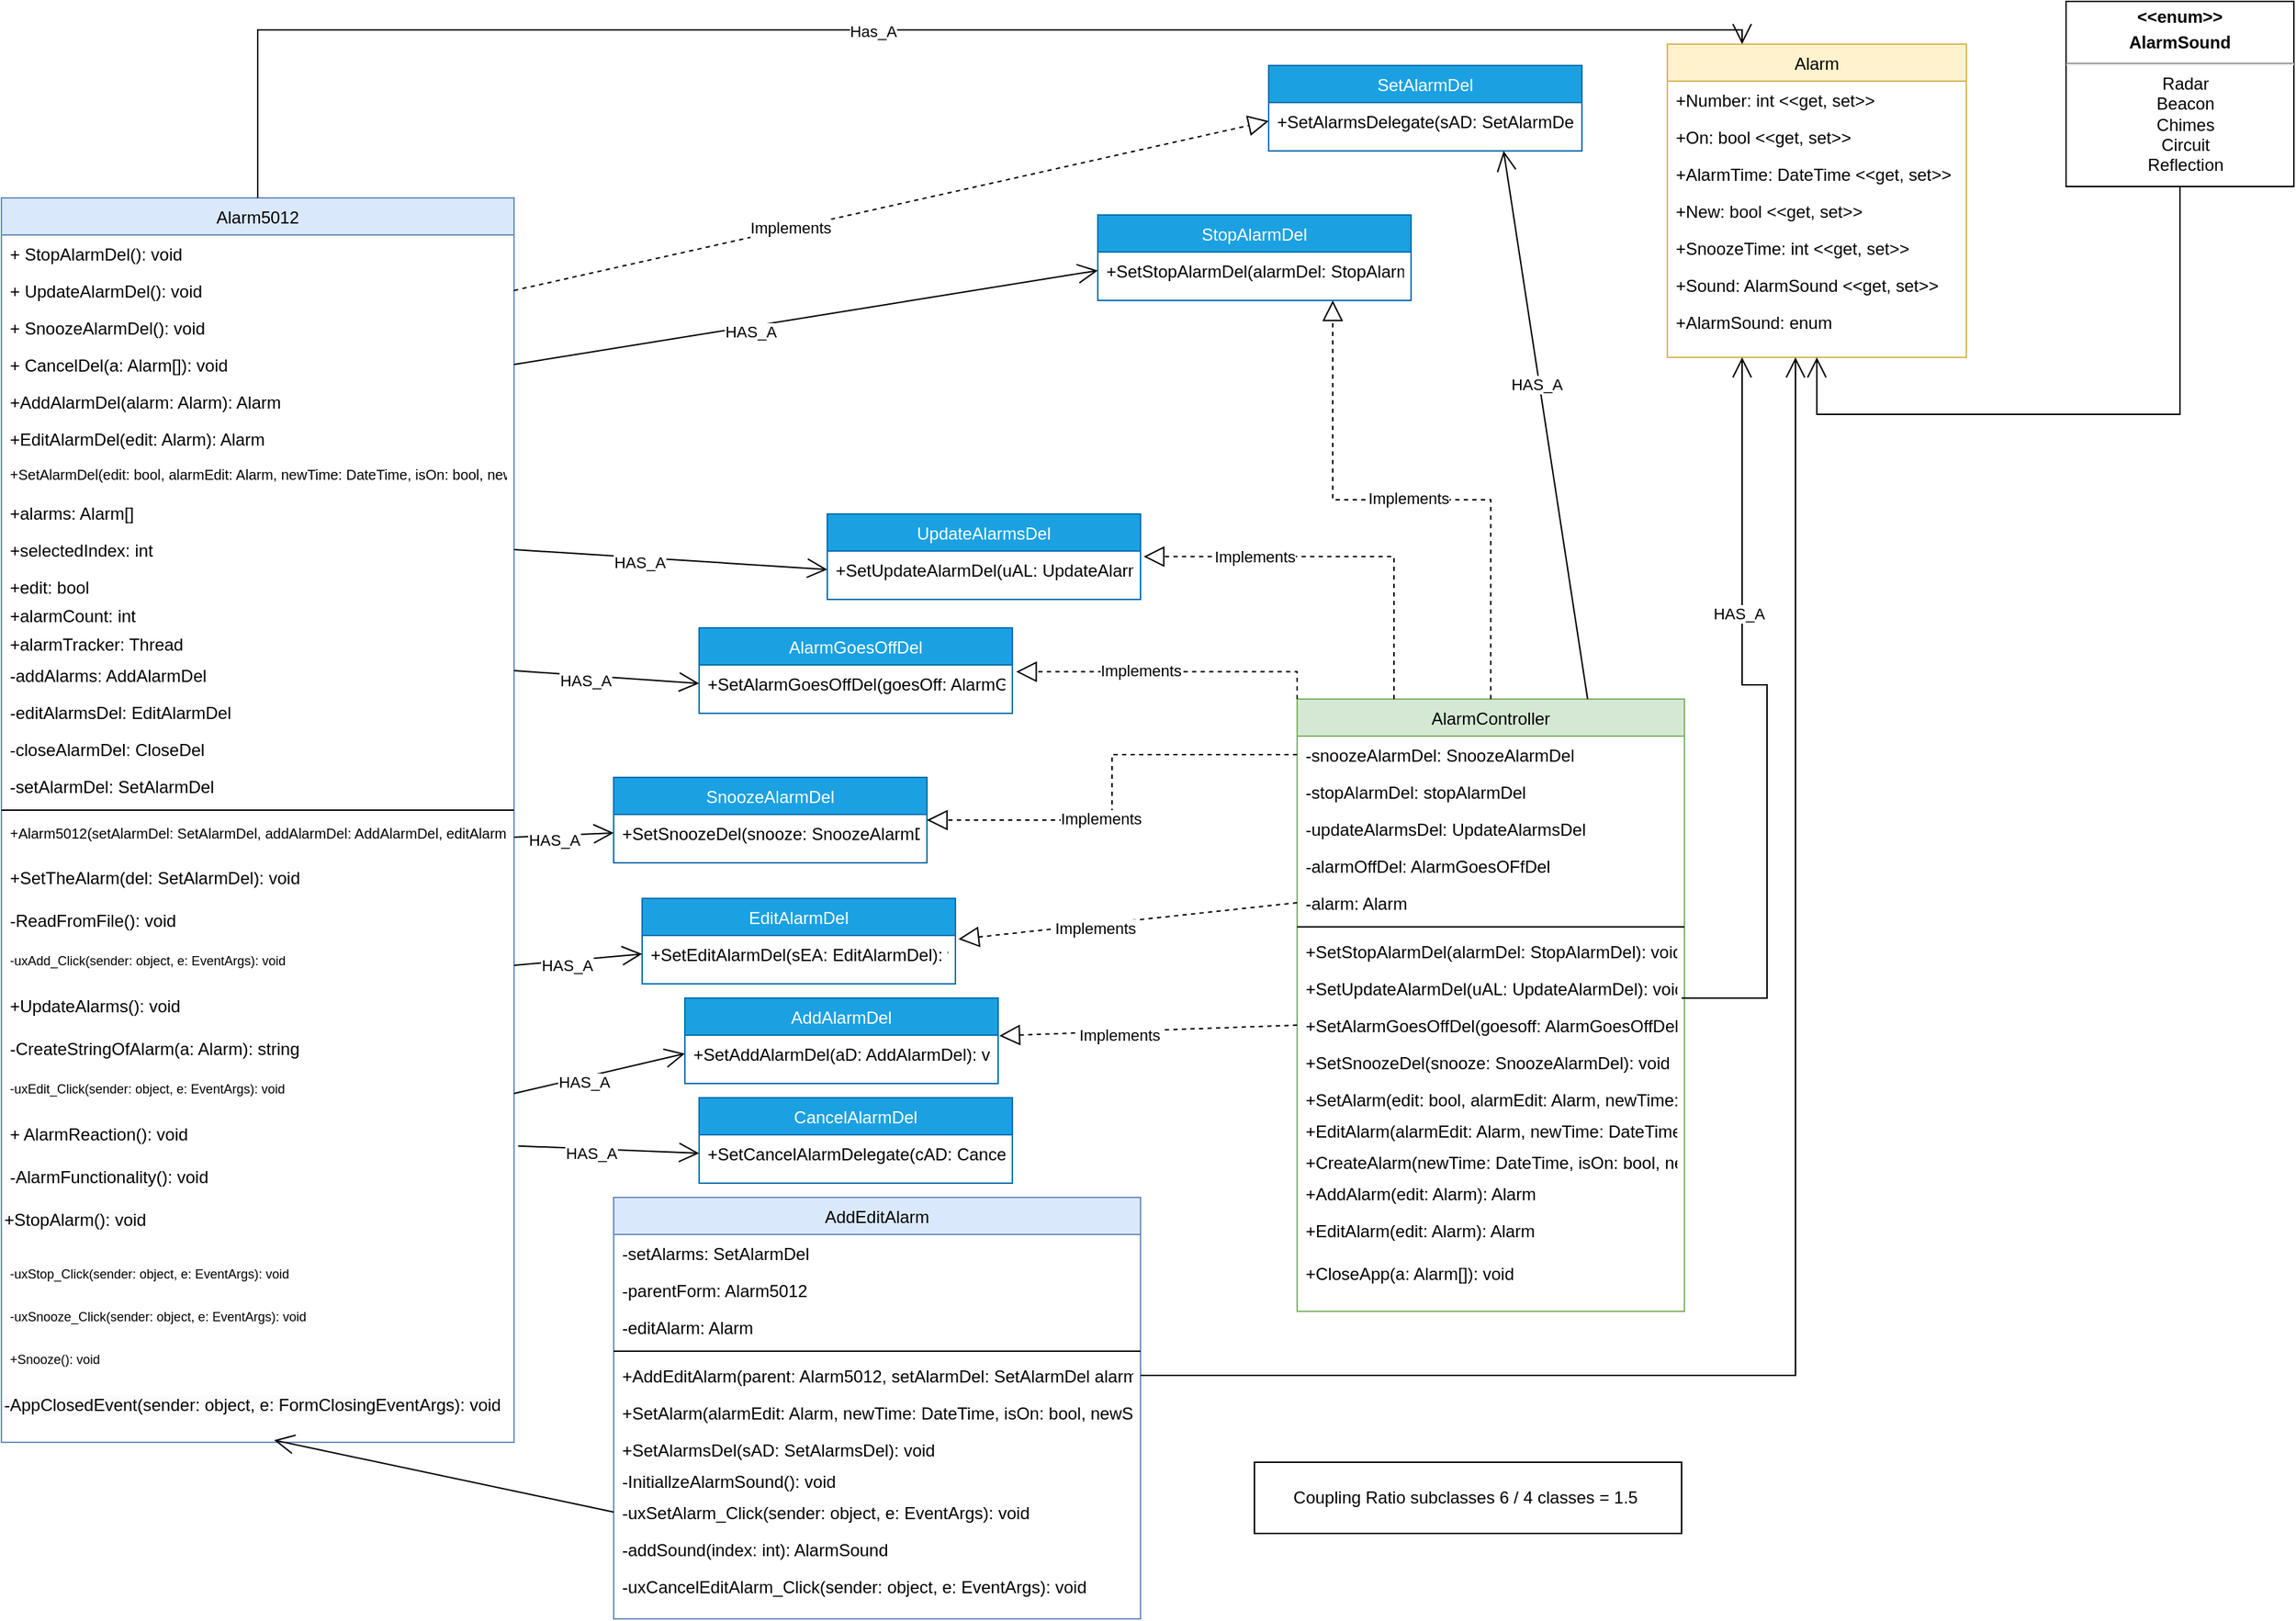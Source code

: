 <mxfile version="22.0.2" type="device" pages="3">
  <diagram id="C5RBs43oDa-KdzZeNtuy" name="Alarm501-CD-P2">
    <mxGraphModel dx="2206" dy="1298" grid="1" gridSize="10" guides="1" tooltips="1" connect="1" arrows="1" fold="1" page="1" pageScale="1" pageWidth="827" pageHeight="1169" math="0" shadow="0">
      <root>
        <mxCell id="WIyWlLk6GJQsqaUBKTNV-0" />
        <mxCell id="WIyWlLk6GJQsqaUBKTNV-1" parent="WIyWlLk6GJQsqaUBKTNV-0" />
        <mxCell id="zkfFHV4jXpPFQw0GAbJ--6" value="Alarm" style="swimlane;fontStyle=0;align=center;verticalAlign=top;childLayout=stackLayout;horizontal=1;startSize=26;horizontalStack=0;resizeParent=1;resizeLast=0;collapsible=1;marginBottom=0;rounded=0;shadow=0;strokeWidth=1;fillColor=#fff2cc;strokeColor=#d6b656;" parent="WIyWlLk6GJQsqaUBKTNV-1" vertex="1">
          <mxGeometry x="1200" y="40" width="210" height="220" as="geometry">
            <mxRectangle x="130" y="380" width="160" height="26" as="alternateBounds" />
          </mxGeometry>
        </mxCell>
        <mxCell id="zkfFHV4jXpPFQw0GAbJ--7" value="+Number: int &lt;&lt;get, set&gt;&gt;" style="text;align=left;verticalAlign=top;spacingLeft=4;spacingRight=4;overflow=hidden;rotatable=0;points=[[0,0.5],[1,0.5]];portConstraint=eastwest;" parent="zkfFHV4jXpPFQw0GAbJ--6" vertex="1">
          <mxGeometry y="26" width="210" height="26" as="geometry" />
        </mxCell>
        <mxCell id="zkfFHV4jXpPFQw0GAbJ--8" value="+On: bool &lt;&lt;get, set&gt;&gt;" style="text;align=left;verticalAlign=top;spacingLeft=4;spacingRight=4;overflow=hidden;rotatable=0;points=[[0,0.5],[1,0.5]];portConstraint=eastwest;rounded=0;shadow=0;html=0;" parent="zkfFHV4jXpPFQw0GAbJ--6" vertex="1">
          <mxGeometry y="52" width="210" height="26" as="geometry" />
        </mxCell>
        <mxCell id="zkfFHV4jXpPFQw0GAbJ--10" value="+AlarmTime: DateTime &lt;&lt;get, set&gt;&gt;" style="text;align=left;verticalAlign=top;spacingLeft=4;spacingRight=4;overflow=hidden;rotatable=0;points=[[0,0.5],[1,0.5]];portConstraint=eastwest;fontStyle=0" parent="zkfFHV4jXpPFQw0GAbJ--6" vertex="1">
          <mxGeometry y="78" width="210" height="26" as="geometry" />
        </mxCell>
        <mxCell id="zkfFHV4jXpPFQw0GAbJ--11" value="+New: bool &lt;&lt;get, set&gt;&gt;" style="text;align=left;verticalAlign=top;spacingLeft=4;spacingRight=4;overflow=hidden;rotatable=0;points=[[0,0.5],[1,0.5]];portConstraint=eastwest;" parent="zkfFHV4jXpPFQw0GAbJ--6" vertex="1">
          <mxGeometry y="104" width="210" height="26" as="geometry" />
        </mxCell>
        <mxCell id="pmlriX7XrgGkda6GZDz4-0" value="+SnoozeTime: int &lt;&lt;get, set&gt;&gt;" style="text;align=left;verticalAlign=top;spacingLeft=4;spacingRight=4;overflow=hidden;rotatable=0;points=[[0,0.5],[1,0.5]];portConstraint=eastwest;" parent="zkfFHV4jXpPFQw0GAbJ--6" vertex="1">
          <mxGeometry y="130" width="210" height="26" as="geometry" />
        </mxCell>
        <mxCell id="pmlriX7XrgGkda6GZDz4-1" value="+Sound: AlarmSound &lt;&lt;get, set&gt;&gt;" style="text;align=left;verticalAlign=top;spacingLeft=4;spacingRight=4;overflow=hidden;rotatable=0;points=[[0,0.5],[1,0.5]];portConstraint=eastwest;" parent="zkfFHV4jXpPFQw0GAbJ--6" vertex="1">
          <mxGeometry y="156" width="210" height="26" as="geometry" />
        </mxCell>
        <mxCell id="pmlriX7XrgGkda6GZDz4-2" value="+AlarmSound: enum" style="text;align=left;verticalAlign=top;spacingLeft=4;spacingRight=4;overflow=hidden;rotatable=0;points=[[0,0.5],[1,0.5]];portConstraint=eastwest;" parent="zkfFHV4jXpPFQw0GAbJ--6" vertex="1">
          <mxGeometry y="182" width="210" height="20" as="geometry" />
        </mxCell>
        <mxCell id="zkfFHV4jXpPFQw0GAbJ--17" value="Alarm5012" style="swimlane;fontStyle=0;align=center;verticalAlign=top;childLayout=stackLayout;horizontal=1;startSize=26;horizontalStack=0;resizeParent=1;resizeLast=0;collapsible=1;marginBottom=0;rounded=0;shadow=0;strokeWidth=1;fillColor=#dae8fc;strokeColor=#6c8ebf;" parent="WIyWlLk6GJQsqaUBKTNV-1" vertex="1">
          <mxGeometry x="30" y="148" width="360" height="874" as="geometry">
            <mxRectangle x="550" y="140" width="160" height="26" as="alternateBounds" />
          </mxGeometry>
        </mxCell>
        <mxCell id="zkfFHV4jXpPFQw0GAbJ--18" value="+ StopAlarmDel(): void" style="text;align=left;verticalAlign=top;spacingLeft=4;spacingRight=4;overflow=hidden;rotatable=0;points=[[0,0.5],[1,0.5]];portConstraint=eastwest;" parent="zkfFHV4jXpPFQw0GAbJ--17" vertex="1">
          <mxGeometry y="26" width="360" height="26" as="geometry" />
        </mxCell>
        <mxCell id="zkfFHV4jXpPFQw0GAbJ--19" value="+ UpdateAlarmDel(): void" style="text;align=left;verticalAlign=top;spacingLeft=4;spacingRight=4;overflow=hidden;rotatable=0;points=[[0,0.5],[1,0.5]];portConstraint=eastwest;rounded=0;shadow=0;html=0;" parent="zkfFHV4jXpPFQw0GAbJ--17" vertex="1">
          <mxGeometry y="52" width="360" height="26" as="geometry" />
        </mxCell>
        <mxCell id="zkfFHV4jXpPFQw0GAbJ--20" value="+ SnoozeAlarmDel(): void" style="text;align=left;verticalAlign=top;spacingLeft=4;spacingRight=4;overflow=hidden;rotatable=0;points=[[0,0.5],[1,0.5]];portConstraint=eastwest;rounded=0;shadow=0;html=0;" parent="zkfFHV4jXpPFQw0GAbJ--17" vertex="1">
          <mxGeometry y="78" width="360" height="26" as="geometry" />
        </mxCell>
        <mxCell id="zkfFHV4jXpPFQw0GAbJ--21" value="+ CancelDel(a: Alarm[]): void" style="text;align=left;verticalAlign=top;spacingLeft=4;spacingRight=4;overflow=hidden;rotatable=0;points=[[0,0.5],[1,0.5]];portConstraint=eastwest;rounded=0;shadow=0;html=0;" parent="zkfFHV4jXpPFQw0GAbJ--17" vertex="1">
          <mxGeometry y="104" width="360" height="26" as="geometry" />
        </mxCell>
        <mxCell id="zkfFHV4jXpPFQw0GAbJ--22" value="+AddAlarmDel(alarm: Alarm): Alarm" style="text;align=left;verticalAlign=top;spacingLeft=4;spacingRight=4;overflow=hidden;rotatable=0;points=[[0,0.5],[1,0.5]];portConstraint=eastwest;rounded=0;shadow=0;html=0;" parent="zkfFHV4jXpPFQw0GAbJ--17" vertex="1">
          <mxGeometry y="130" width="360" height="26" as="geometry" />
        </mxCell>
        <mxCell id="zkfFHV4jXpPFQw0GAbJ--24" value="+EditAlarmDel(edit: Alarm): Alarm" style="text;align=left;verticalAlign=top;spacingLeft=4;spacingRight=4;overflow=hidden;rotatable=0;points=[[0,0.5],[1,0.5]];portConstraint=eastwest;" parent="zkfFHV4jXpPFQw0GAbJ--17" vertex="1">
          <mxGeometry y="156" width="360" height="26" as="geometry" />
        </mxCell>
        <mxCell id="zkfFHV4jXpPFQw0GAbJ--25" value="+SetAlarmDel(edit: bool, alarmEdit: Alarm, newTime: DateTime, isOn: bool, newSound: AlarmSound, SnoozeTime: int, alarmaNumber: int): Alarm " style="text;align=left;verticalAlign=top;spacingLeft=4;spacingRight=4;overflow=hidden;rotatable=0;points=[[0,0.5],[1,0.5]];portConstraint=eastwest;fontSize=10;" parent="zkfFHV4jXpPFQw0GAbJ--17" vertex="1">
          <mxGeometry y="182" width="360" height="26" as="geometry" />
        </mxCell>
        <mxCell id="pmlriX7XrgGkda6GZDz4-6" value="+alarms: Alarm[]" style="text;align=left;verticalAlign=top;spacingLeft=4;spacingRight=4;overflow=hidden;rotatable=0;points=[[0,0.5],[1,0.5]];portConstraint=eastwest;" parent="zkfFHV4jXpPFQw0GAbJ--17" vertex="1">
          <mxGeometry y="208" width="360" height="26" as="geometry" />
        </mxCell>
        <mxCell id="pmlriX7XrgGkda6GZDz4-5" value="+selectedIndex: int" style="text;align=left;verticalAlign=top;spacingLeft=4;spacingRight=4;overflow=hidden;rotatable=0;points=[[0,0.5],[1,0.5]];portConstraint=eastwest;" parent="zkfFHV4jXpPFQw0GAbJ--17" vertex="1">
          <mxGeometry y="234" width="360" height="26" as="geometry" />
        </mxCell>
        <mxCell id="pmlriX7XrgGkda6GZDz4-7" value="+edit: bool" style="text;align=left;verticalAlign=top;spacingLeft=4;spacingRight=4;overflow=hidden;rotatable=0;points=[[0,0.5],[1,0.5]];portConstraint=eastwest;" parent="zkfFHV4jXpPFQw0GAbJ--17" vertex="1">
          <mxGeometry y="260" width="360" height="20" as="geometry" />
        </mxCell>
        <mxCell id="pmlriX7XrgGkda6GZDz4-8" value="+alarmCount: int" style="text;align=left;verticalAlign=top;spacingLeft=4;spacingRight=4;overflow=hidden;rotatable=0;points=[[0,0.5],[1,0.5]];portConstraint=eastwest;" parent="zkfFHV4jXpPFQw0GAbJ--17" vertex="1">
          <mxGeometry y="280" width="360" height="20" as="geometry" />
        </mxCell>
        <mxCell id="pmlriX7XrgGkda6GZDz4-9" value="+alarmTracker: Thread" style="text;align=left;verticalAlign=top;spacingLeft=4;spacingRight=4;overflow=hidden;rotatable=0;points=[[0,0.5],[1,0.5]];portConstraint=eastwest;" parent="zkfFHV4jXpPFQw0GAbJ--17" vertex="1">
          <mxGeometry y="300" width="360" height="22" as="geometry" />
        </mxCell>
        <mxCell id="pmlriX7XrgGkda6GZDz4-10" value="-addAlarms: AddAlarmDel" style="text;align=left;verticalAlign=top;spacingLeft=4;spacingRight=4;overflow=hidden;rotatable=0;points=[[0,0.5],[1,0.5]];portConstraint=eastwest;" parent="zkfFHV4jXpPFQw0GAbJ--17" vertex="1">
          <mxGeometry y="322" width="360" height="26" as="geometry" />
        </mxCell>
        <mxCell id="6l6-2jGgMw4DYHubjCMG-1" value="-editAlarmsDel: EditAlarmDel" style="text;align=left;verticalAlign=top;spacingLeft=4;spacingRight=4;overflow=hidden;rotatable=0;points=[[0,0.5],[1,0.5]];portConstraint=eastwest;" vertex="1" parent="zkfFHV4jXpPFQw0GAbJ--17">
          <mxGeometry y="348" width="360" height="26" as="geometry" />
        </mxCell>
        <mxCell id="6l6-2jGgMw4DYHubjCMG-2" value="-closeAlarmDel: CloseDel" style="text;align=left;verticalAlign=top;spacingLeft=4;spacingRight=4;overflow=hidden;rotatable=0;points=[[0,0.5],[1,0.5]];portConstraint=eastwest;" vertex="1" parent="zkfFHV4jXpPFQw0GAbJ--17">
          <mxGeometry y="374" width="360" height="26" as="geometry" />
        </mxCell>
        <mxCell id="6l6-2jGgMw4DYHubjCMG-3" value="-setAlarmDel: SetAlarmDel" style="text;align=left;verticalAlign=top;spacingLeft=4;spacingRight=4;overflow=hidden;rotatable=0;points=[[0,0.5],[1,0.5]];portConstraint=eastwest;" vertex="1" parent="zkfFHV4jXpPFQw0GAbJ--17">
          <mxGeometry y="400" width="360" height="26" as="geometry" />
        </mxCell>
        <mxCell id="zkfFHV4jXpPFQw0GAbJ--23" value="" style="line;html=1;strokeWidth=1;align=left;verticalAlign=middle;spacingTop=-1;spacingLeft=3;spacingRight=3;rotatable=0;labelPosition=right;points=[];portConstraint=eastwest;" parent="zkfFHV4jXpPFQw0GAbJ--17" vertex="1">
          <mxGeometry y="426" width="360" height="8" as="geometry" />
        </mxCell>
        <mxCell id="pmlriX7XrgGkda6GZDz4-11" value="+Alarm5012(setAlarmDel: SetAlarmDel, addAlarmDel: AddAlarmDel, editAlarmDel: EditAlarmDel, closeAlarmDelv: CloseDel): void" style="text;align=left;verticalAlign=top;spacingLeft=4;spacingRight=4;overflow=hidden;rotatable=0;points=[[0,0.5],[1,0.5]];portConstraint=eastwest;fontSize=10;" parent="zkfFHV4jXpPFQw0GAbJ--17" vertex="1">
          <mxGeometry y="434" width="360" height="30" as="geometry" />
        </mxCell>
        <mxCell id="pmlriX7XrgGkda6GZDz4-12" value="+SetTheAlarm(del: SetAlarmDel): void" style="text;align=left;verticalAlign=top;spacingLeft=4;spacingRight=4;overflow=hidden;rotatable=0;points=[[0,0.5],[1,0.5]];portConstraint=eastwest;" parent="zkfFHV4jXpPFQw0GAbJ--17" vertex="1">
          <mxGeometry y="464" width="360" height="30" as="geometry" />
        </mxCell>
        <mxCell id="6l6-2jGgMw4DYHubjCMG-4" value="-ReadFromFile(): void" style="text;align=left;verticalAlign=top;spacingLeft=4;spacingRight=4;overflow=hidden;rotatable=0;points=[[0,0.5],[1,0.5]];portConstraint=eastwest;" vertex="1" parent="zkfFHV4jXpPFQw0GAbJ--17">
          <mxGeometry y="494" width="360" height="30" as="geometry" />
        </mxCell>
        <mxCell id="pmlriX7XrgGkda6GZDz4-14" value="-uxAdd_Click(sender: object, e: EventArgs): void" style="text;align=left;verticalAlign=top;spacingLeft=4;spacingRight=4;overflow=hidden;rotatable=0;points=[[0,0.5],[1,0.5]];portConstraint=eastwest;fontSize=9;" parent="zkfFHV4jXpPFQw0GAbJ--17" vertex="1">
          <mxGeometry y="524" width="360" height="30" as="geometry" />
        </mxCell>
        <mxCell id="pmlriX7XrgGkda6GZDz4-13" value="+UpdateAlarms(): void" style="text;align=left;verticalAlign=top;spacingLeft=4;spacingRight=4;overflow=hidden;rotatable=0;points=[[0,0.5],[1,0.5]];portConstraint=eastwest;" parent="zkfFHV4jXpPFQw0GAbJ--17" vertex="1">
          <mxGeometry y="554" width="360" height="30" as="geometry" />
        </mxCell>
        <mxCell id="6l6-2jGgMw4DYHubjCMG-6" value="-CreateStringOfAlarm(a: Alarm): string" style="text;align=left;verticalAlign=top;spacingLeft=4;spacingRight=4;overflow=hidden;rotatable=0;points=[[0,0.5],[1,0.5]];portConstraint=eastwest;" vertex="1" parent="zkfFHV4jXpPFQw0GAbJ--17">
          <mxGeometry y="584" width="360" height="30" as="geometry" />
        </mxCell>
        <mxCell id="6l6-2jGgMw4DYHubjCMG-7" value="-uxEdit_Click(sender: object, e: EventArgs): void" style="text;align=left;verticalAlign=top;spacingLeft=4;spacingRight=4;overflow=hidden;rotatable=0;points=[[0,0.5],[1,0.5]];portConstraint=eastwest;fontSize=9;" vertex="1" parent="zkfFHV4jXpPFQw0GAbJ--17">
          <mxGeometry y="614" width="360" height="30" as="geometry" />
        </mxCell>
        <mxCell id="6l6-2jGgMw4DYHubjCMG-5" value="+ AlarmReaction(): void" style="text;align=left;verticalAlign=top;spacingLeft=4;spacingRight=4;overflow=hidden;rotatable=0;points=[[0,0.5],[1,0.5]];portConstraint=eastwest;" vertex="1" parent="zkfFHV4jXpPFQw0GAbJ--17">
          <mxGeometry y="644" width="360" height="30" as="geometry" />
        </mxCell>
        <mxCell id="6l6-2jGgMw4DYHubjCMG-8" value="-AlarmFunctionality(): void" style="text;align=left;verticalAlign=top;spacingLeft=4;spacingRight=4;overflow=hidden;rotatable=0;points=[[0,0.5],[1,0.5]];portConstraint=eastwest;" vertex="1" parent="zkfFHV4jXpPFQw0GAbJ--17">
          <mxGeometry y="674" width="360" height="30" as="geometry" />
        </mxCell>
        <mxCell id="6l6-2jGgMw4DYHubjCMG-11" value="&lt;span style=&quot;color: rgb(0, 0, 0); font-family: Helvetica; font-size: 12px; font-style: normal; font-variant-ligatures: normal; font-variant-caps: normal; font-weight: 400; letter-spacing: normal; orphans: 2; text-align: left; text-indent: 0px; text-transform: none; widows: 2; word-spacing: 0px; -webkit-text-stroke-width: 0px; background-color: rgb(251, 251, 251); text-decoration-thickness: initial; text-decoration-style: initial; text-decoration-color: initial; float: none; display: inline !important;&quot;&gt;+StopAlarm(): void&lt;/span&gt;" style="text;whiteSpace=wrap;html=1;" vertex="1" parent="zkfFHV4jXpPFQw0GAbJ--17">
          <mxGeometry y="704" width="360" height="40" as="geometry" />
        </mxCell>
        <mxCell id="6l6-2jGgMw4DYHubjCMG-9" value="-uxStop_Click(sender: object, e: EventArgs): void" style="text;align=left;verticalAlign=top;spacingLeft=4;spacingRight=4;overflow=hidden;rotatable=0;points=[[0,0.5],[1,0.5]];portConstraint=eastwest;fontSize=9;" vertex="1" parent="zkfFHV4jXpPFQw0GAbJ--17">
          <mxGeometry y="744" width="360" height="30" as="geometry" />
        </mxCell>
        <mxCell id="6l6-2jGgMw4DYHubjCMG-10" value="-uxSnooze_Click(sender: object, e: EventArgs): void" style="text;align=left;verticalAlign=top;spacingLeft=4;spacingRight=4;overflow=hidden;rotatable=0;points=[[0,0.5],[1,0.5]];portConstraint=eastwest;fontSize=9;" vertex="1" parent="zkfFHV4jXpPFQw0GAbJ--17">
          <mxGeometry y="774" width="360" height="30" as="geometry" />
        </mxCell>
        <mxCell id="6l6-2jGgMw4DYHubjCMG-12" value="+Snooze(): void" style="text;align=left;verticalAlign=top;spacingLeft=4;spacingRight=4;overflow=hidden;rotatable=0;points=[[0,0.5],[1,0.5]];portConstraint=eastwest;fontSize=9;" vertex="1" parent="zkfFHV4jXpPFQw0GAbJ--17">
          <mxGeometry y="804" width="360" height="30" as="geometry" />
        </mxCell>
        <mxCell id="6l6-2jGgMw4DYHubjCMG-13" value="&lt;span style=&quot;color: rgb(0, 0, 0); font-family: Helvetica; font-size: 12px; font-style: normal; font-variant-ligatures: normal; font-variant-caps: normal; font-weight: 400; letter-spacing: normal; orphans: 2; text-align: left; text-indent: 0px; text-transform: none; widows: 2; word-spacing: 0px; -webkit-text-stroke-width: 0px; background-color: rgb(251, 251, 251); text-decoration-thickness: initial; text-decoration-style: initial; text-decoration-color: initial; float: none; display: inline !important;&quot;&gt;-AppClosedEvent(sender: object, e: FormClosingEventArgs): void&lt;/span&gt;" style="text;whiteSpace=wrap;html=1;" vertex="1" parent="zkfFHV4jXpPFQw0GAbJ--17">
          <mxGeometry y="834" width="360" height="40" as="geometry" />
        </mxCell>
        <mxCell id="pmlriX7XrgGkda6GZDz4-3" value="&lt;p style=&quot;margin: 4px 0px 0px;&quot;&gt;&lt;b style=&quot;&quot;&gt;&amp;lt;&amp;lt;enum&amp;gt;&amp;gt;&lt;/b&gt;&lt;/p&gt;&lt;p style=&quot;margin: 4px 0px 0px;&quot;&gt;&lt;b style=&quot;&quot;&gt;AlarmSound&lt;/b&gt;&lt;/p&gt;&lt;hr&gt;&lt;p style=&quot;margin:0px;margin-left:8px;&quot;&gt;Radar&lt;/p&gt;&lt;p style=&quot;margin:0px;margin-left:8px;&quot;&gt;Beacon&lt;/p&gt;&lt;p style=&quot;margin:0px;margin-left:8px;&quot;&gt;Chimes&lt;/p&gt;&lt;p style=&quot;margin:0px;margin-left:8px;&quot;&gt;Circuit&lt;/p&gt;&lt;p style=&quot;margin:0px;margin-left:8px;&quot;&gt;Reflection&lt;/p&gt;" style="verticalAlign=top;align=center;overflow=fill;fontSize=12;fontFamily=Helvetica;html=1;whiteSpace=wrap;" parent="WIyWlLk6GJQsqaUBKTNV-1" vertex="1">
          <mxGeometry x="1480" y="10" width="160" height="130" as="geometry" />
        </mxCell>
        <mxCell id="pmlriX7XrgGkda6GZDz4-4" value="" style="endArrow=open;endFill=1;endSize=12;html=1;rounded=0;exitX=0.5;exitY=1;exitDx=0;exitDy=0;edgeStyle=orthogonalEdgeStyle;entryX=0.5;entryY=1;entryDx=0;entryDy=0;" parent="WIyWlLk6GJQsqaUBKTNV-1" source="pmlriX7XrgGkda6GZDz4-3" target="zkfFHV4jXpPFQw0GAbJ--6" edge="1">
          <mxGeometry width="160" relative="1" as="geometry">
            <mxPoint x="100" y="280" as="sourcePoint" />
            <mxPoint x="260" y="280" as="targetPoint" />
            <Array as="points">
              <mxPoint x="1560" y="300" />
              <mxPoint x="1305" y="300" />
            </Array>
          </mxGeometry>
        </mxCell>
        <mxCell id="pmlriX7XrgGkda6GZDz4-15" value="AddEditAlarm" style="swimlane;fontStyle=0;align=center;verticalAlign=top;childLayout=stackLayout;horizontal=1;startSize=26;horizontalStack=0;resizeParent=1;resizeLast=0;collapsible=1;marginBottom=0;rounded=0;shadow=0;strokeWidth=1;fillColor=#dae8fc;strokeColor=#6c8ebf;" parent="WIyWlLk6GJQsqaUBKTNV-1" vertex="1">
          <mxGeometry x="460" y="850" width="370" height="296" as="geometry">
            <mxRectangle x="550" y="140" width="160" height="26" as="alternateBounds" />
          </mxGeometry>
        </mxCell>
        <mxCell id="6l6-2jGgMw4DYHubjCMG-15" value="-setAlarms: SetAlarmDel" style="text;align=left;verticalAlign=top;spacingLeft=4;spacingRight=4;overflow=hidden;rotatable=0;points=[[0,0.5],[1,0.5]];portConstraint=eastwest;rounded=0;shadow=0;html=0;" vertex="1" parent="pmlriX7XrgGkda6GZDz4-15">
          <mxGeometry y="26" width="370" height="26" as="geometry" />
        </mxCell>
        <mxCell id="pmlriX7XrgGkda6GZDz4-16" value="-parentForm: Alarm5012" style="text;align=left;verticalAlign=top;spacingLeft=4;spacingRight=4;overflow=hidden;rotatable=0;points=[[0,0.5],[1,0.5]];portConstraint=eastwest;" parent="pmlriX7XrgGkda6GZDz4-15" vertex="1">
          <mxGeometry y="52" width="370" height="26" as="geometry" />
        </mxCell>
        <mxCell id="pmlriX7XrgGkda6GZDz4-17" value="-editAlarm: Alarm" style="text;align=left;verticalAlign=top;spacingLeft=4;spacingRight=4;overflow=hidden;rotatable=0;points=[[0,0.5],[1,0.5]];portConstraint=eastwest;rounded=0;shadow=0;html=0;" parent="pmlriX7XrgGkda6GZDz4-15" vertex="1">
          <mxGeometry y="78" width="370" height="26" as="geometry" />
        </mxCell>
        <mxCell id="pmlriX7XrgGkda6GZDz4-22" value="" style="line;html=1;strokeWidth=1;align=left;verticalAlign=middle;spacingTop=-1;spacingLeft=3;spacingRight=3;rotatable=0;labelPosition=right;points=[];portConstraint=eastwest;" parent="pmlriX7XrgGkda6GZDz4-15" vertex="1">
          <mxGeometry y="104" width="370" height="8" as="geometry" />
        </mxCell>
        <mxCell id="pmlriX7XrgGkda6GZDz4-23" value="+AddEditAlarm(parent: Alarm5012, setAlarmDel: SetAlarmDel alarm: Alarm)" style="text;align=left;verticalAlign=top;spacingLeft=4;spacingRight=4;overflow=hidden;rotatable=0;points=[[0,0.5],[1,0.5]];portConstraint=eastwest;" parent="pmlriX7XrgGkda6GZDz4-15" vertex="1">
          <mxGeometry y="112" width="370" height="26" as="geometry" />
        </mxCell>
        <mxCell id="pmlriX7XrgGkda6GZDz4-25" value="+SetAlarm(alarmEdit: Alarm, newTime: DateTime, isOn: bool, newSound: AlarmSound, snoozeTime: int, alarmNumber: int): Alarm" style="text;align=left;verticalAlign=top;spacingLeft=4;spacingRight=4;overflow=hidden;rotatable=0;points=[[0,0.5],[1,0.5]];portConstraint=eastwest;" parent="pmlriX7XrgGkda6GZDz4-15" vertex="1">
          <mxGeometry y="138" width="370" height="26" as="geometry" />
        </mxCell>
        <mxCell id="pmlriX7XrgGkda6GZDz4-26" value="+SetAlarmsDel(sAD: SetAlarmsDel): void" style="text;align=left;verticalAlign=top;spacingLeft=4;spacingRight=4;overflow=hidden;rotatable=0;points=[[0,0.5],[1,0.5]];portConstraint=eastwest;" parent="pmlriX7XrgGkda6GZDz4-15" vertex="1">
          <mxGeometry y="164" width="370" height="22" as="geometry" />
        </mxCell>
        <mxCell id="pmlriX7XrgGkda6GZDz4-27" value="-InitiallzeAlarmSound(): void" style="text;align=left;verticalAlign=top;spacingLeft=4;spacingRight=4;overflow=hidden;rotatable=0;points=[[0,0.5],[1,0.5]];portConstraint=eastwest;" parent="pmlriX7XrgGkda6GZDz4-15" vertex="1">
          <mxGeometry y="186" width="370" height="22" as="geometry" />
        </mxCell>
        <mxCell id="pmlriX7XrgGkda6GZDz4-29" value="-uxSetAlarm_Click(sender: object, e: EventArgs): void" style="text;align=left;verticalAlign=top;spacingLeft=4;spacingRight=4;overflow=hidden;rotatable=0;points=[[0,0.5],[1,0.5]];portConstraint=eastwest;" parent="pmlriX7XrgGkda6GZDz4-15" vertex="1">
          <mxGeometry y="208" width="370" height="26" as="geometry" />
        </mxCell>
        <mxCell id="6l6-2jGgMw4DYHubjCMG-17" value="-addSound(index: int): AlarmSound" style="text;align=left;verticalAlign=top;spacingLeft=4;spacingRight=4;overflow=hidden;rotatable=0;points=[[0,0.5],[1,0.5]];portConstraint=eastwest;" vertex="1" parent="pmlriX7XrgGkda6GZDz4-15">
          <mxGeometry y="234" width="370" height="26" as="geometry" />
        </mxCell>
        <mxCell id="6l6-2jGgMw4DYHubjCMG-16" value="-uxCancelEditAlarm_Click(sender: object, e: EventArgs): void" style="text;align=left;verticalAlign=top;spacingLeft=4;spacingRight=4;overflow=hidden;rotatable=0;points=[[0,0.5],[1,0.5]];portConstraint=eastwest;" vertex="1" parent="pmlriX7XrgGkda6GZDz4-15">
          <mxGeometry y="260" width="370" height="26" as="geometry" />
        </mxCell>
        <mxCell id="pmlriX7XrgGkda6GZDz4-41" value="AddAlarmDel" style="swimlane;fontStyle=0;align=center;verticalAlign=top;childLayout=stackLayout;horizontal=1;startSize=26;horizontalStack=0;resizeParent=1;resizeLast=0;collapsible=1;marginBottom=0;rounded=0;shadow=0;strokeWidth=1;fillColor=#1ba1e2;fontColor=#ffffff;strokeColor=#006EAF;" parent="WIyWlLk6GJQsqaUBKTNV-1" vertex="1">
          <mxGeometry x="510" y="710" width="220" height="60" as="geometry">
            <mxRectangle x="130" y="380" width="160" height="26" as="alternateBounds" />
          </mxGeometry>
        </mxCell>
        <mxCell id="pmlriX7XrgGkda6GZDz4-42" value="+SetAddAlarmDel(aD: AddAlarmDel): void" style="text;align=left;verticalAlign=top;spacingLeft=4;spacingRight=4;overflow=hidden;rotatable=0;points=[[0,0.5],[1,0.5]];portConstraint=eastwest;" parent="pmlriX7XrgGkda6GZDz4-41" vertex="1">
          <mxGeometry y="26" width="220" height="26" as="geometry" />
        </mxCell>
        <mxCell id="pmlriX7XrgGkda6GZDz4-50" value="EditAlarmDel" style="swimlane;fontStyle=0;align=center;verticalAlign=top;childLayout=stackLayout;horizontal=1;startSize=26;horizontalStack=0;resizeParent=1;resizeLast=0;collapsible=1;marginBottom=0;rounded=0;shadow=0;strokeWidth=1;fillColor=#1ba1e2;fontColor=#ffffff;strokeColor=#006EAF;" parent="WIyWlLk6GJQsqaUBKTNV-1" vertex="1">
          <mxGeometry x="480" y="640" width="220" height="60" as="geometry">
            <mxRectangle x="130" y="380" width="160" height="26" as="alternateBounds" />
          </mxGeometry>
        </mxCell>
        <mxCell id="pmlriX7XrgGkda6GZDz4-51" value="+SetEditAlarmDel(sEA: EditAlarmDel): void" style="text;align=left;verticalAlign=top;spacingLeft=4;spacingRight=4;overflow=hidden;rotatable=0;points=[[0,0.5],[1,0.5]];portConstraint=eastwest;" parent="pmlriX7XrgGkda6GZDz4-50" vertex="1">
          <mxGeometry y="26" width="220" height="26" as="geometry" />
        </mxCell>
        <mxCell id="pmlriX7XrgGkda6GZDz4-53" value="SnoozeAlarmDel" style="swimlane;fontStyle=0;align=center;verticalAlign=top;childLayout=stackLayout;horizontal=1;startSize=26;horizontalStack=0;resizeParent=1;resizeLast=0;collapsible=1;marginBottom=0;rounded=0;shadow=0;strokeWidth=1;fillColor=#1ba1e2;fontColor=#ffffff;strokeColor=#006EAF;" parent="WIyWlLk6GJQsqaUBKTNV-1" vertex="1">
          <mxGeometry x="460" y="555" width="220" height="60" as="geometry">
            <mxRectangle x="130" y="380" width="160" height="26" as="alternateBounds" />
          </mxGeometry>
        </mxCell>
        <mxCell id="pmlriX7XrgGkda6GZDz4-54" value="+SetSnoozeDel(snooze: SnoozeAlarmDel): void" style="text;align=left;verticalAlign=top;spacingLeft=4;spacingRight=4;overflow=hidden;rotatable=0;points=[[0,0.5],[1,0.5]];portConstraint=eastwest;" parent="pmlriX7XrgGkda6GZDz4-53" vertex="1">
          <mxGeometry y="26" width="220" height="26" as="geometry" />
        </mxCell>
        <mxCell id="pmlriX7XrgGkda6GZDz4-55" value="StopAlarmDel" style="swimlane;fontStyle=0;align=center;verticalAlign=top;childLayout=stackLayout;horizontal=1;startSize=26;horizontalStack=0;resizeParent=1;resizeLast=0;collapsible=1;marginBottom=0;rounded=0;shadow=0;strokeWidth=1;fillColor=#1ba1e2;fontColor=#ffffff;strokeColor=#006EAF;" parent="WIyWlLk6GJQsqaUBKTNV-1" vertex="1">
          <mxGeometry x="800" y="160" width="220" height="60" as="geometry">
            <mxRectangle x="130" y="380" width="160" height="26" as="alternateBounds" />
          </mxGeometry>
        </mxCell>
        <mxCell id="pmlriX7XrgGkda6GZDz4-56" value="+SetStopAlarmDel(alarmDel: StopAlarmDel): void" style="text;align=left;verticalAlign=top;spacingLeft=4;spacingRight=4;overflow=hidden;rotatable=0;points=[[0,0.5],[1,0.5]];portConstraint=eastwest;" parent="pmlriX7XrgGkda6GZDz4-55" vertex="1">
          <mxGeometry y="26" width="220" height="26" as="geometry" />
        </mxCell>
        <mxCell id="pmlriX7XrgGkda6GZDz4-57" value="UpdateAlarmsDel" style="swimlane;fontStyle=0;align=center;verticalAlign=top;childLayout=stackLayout;horizontal=1;startSize=26;horizontalStack=0;resizeParent=1;resizeLast=0;collapsible=1;marginBottom=0;rounded=0;shadow=0;strokeWidth=1;fillColor=#1ba1e2;fontColor=#ffffff;strokeColor=#006EAF;" parent="WIyWlLk6GJQsqaUBKTNV-1" vertex="1">
          <mxGeometry x="610" y="370" width="220" height="60" as="geometry">
            <mxRectangle x="130" y="380" width="160" height="26" as="alternateBounds" />
          </mxGeometry>
        </mxCell>
        <mxCell id="pmlriX7XrgGkda6GZDz4-58" value="+SetUpdateAlarmDel(uAL: UpdateAlarmDel): void" style="text;align=left;verticalAlign=top;spacingLeft=4;spacingRight=4;overflow=hidden;rotatable=0;points=[[0,0.5],[1,0.5]];portConstraint=eastwest;" parent="pmlriX7XrgGkda6GZDz4-57" vertex="1">
          <mxGeometry y="26" width="220" height="26" as="geometry" />
        </mxCell>
        <mxCell id="pmlriX7XrgGkda6GZDz4-59" value="AlarmGoesOffDel" style="swimlane;fontStyle=0;align=center;verticalAlign=top;childLayout=stackLayout;horizontal=1;startSize=26;horizontalStack=0;resizeParent=1;resizeLast=0;collapsible=1;marginBottom=0;rounded=0;shadow=0;strokeWidth=1;fillColor=#1ba1e2;fontColor=#ffffff;strokeColor=#006EAF;" parent="WIyWlLk6GJQsqaUBKTNV-1" vertex="1">
          <mxGeometry x="520" y="450" width="220" height="60" as="geometry">
            <mxRectangle x="130" y="380" width="160" height="26" as="alternateBounds" />
          </mxGeometry>
        </mxCell>
        <mxCell id="pmlriX7XrgGkda6GZDz4-60" value="+SetAlarmGoesOffDel(goesOff: AlarmGoesOffDell): void" style="text;align=left;verticalAlign=top;spacingLeft=4;spacingRight=4;overflow=hidden;rotatable=0;points=[[0,0.5],[1,0.5]];portConstraint=eastwest;" parent="pmlriX7XrgGkda6GZDz4-59" vertex="1">
          <mxGeometry y="26" width="220" height="26" as="geometry" />
        </mxCell>
        <mxCell id="pmlriX7XrgGkda6GZDz4-61" value="CancelAlarmDel" style="swimlane;fontStyle=0;align=center;verticalAlign=top;childLayout=stackLayout;horizontal=1;startSize=26;horizontalStack=0;resizeParent=1;resizeLast=0;collapsible=1;marginBottom=0;rounded=0;shadow=0;strokeWidth=1;fillColor=#1ba1e2;fontColor=#ffffff;strokeColor=#006EAF;" parent="WIyWlLk6GJQsqaUBKTNV-1" vertex="1">
          <mxGeometry x="520" y="780" width="220" height="60" as="geometry">
            <mxRectangle x="130" y="380" width="160" height="26" as="alternateBounds" />
          </mxGeometry>
        </mxCell>
        <mxCell id="pmlriX7XrgGkda6GZDz4-62" value="+SetCancelAlarmDelegate(cAD: CancelAlarmDel)" style="text;align=left;verticalAlign=top;spacingLeft=4;spacingRight=4;overflow=hidden;rotatable=0;points=[[0,0.5],[1,0.5]];portConstraint=eastwest;" parent="pmlriX7XrgGkda6GZDz4-61" vertex="1">
          <mxGeometry y="26" width="220" height="26" as="geometry" />
        </mxCell>
        <mxCell id="pmlriX7XrgGkda6GZDz4-63" value="AlarmController" style="swimlane;fontStyle=0;align=center;verticalAlign=top;childLayout=stackLayout;horizontal=1;startSize=26;horizontalStack=0;resizeParent=1;resizeLast=0;collapsible=1;marginBottom=0;rounded=0;shadow=0;strokeWidth=1;fillColor=#d5e8d4;strokeColor=#82b366;" parent="WIyWlLk6GJQsqaUBKTNV-1" vertex="1">
          <mxGeometry x="940" y="500" width="272" height="430" as="geometry">
            <mxRectangle x="550" y="140" width="160" height="26" as="alternateBounds" />
          </mxGeometry>
        </mxCell>
        <mxCell id="pmlriX7XrgGkda6GZDz4-64" value="-snoozeAlarmDel: SnoozeAlarmDel" style="text;align=left;verticalAlign=top;spacingLeft=4;spacingRight=4;overflow=hidden;rotatable=0;points=[[0,0.5],[1,0.5]];portConstraint=eastwest;" parent="pmlriX7XrgGkda6GZDz4-63" vertex="1">
          <mxGeometry y="26" width="272" height="26" as="geometry" />
        </mxCell>
        <mxCell id="pmlriX7XrgGkda6GZDz4-65" value="-stopAlarmDel: stopAlarmDel" style="text;align=left;verticalAlign=top;spacingLeft=4;spacingRight=4;overflow=hidden;rotatable=0;points=[[0,0.5],[1,0.5]];portConstraint=eastwest;rounded=0;shadow=0;html=0;" parent="pmlriX7XrgGkda6GZDz4-63" vertex="1">
          <mxGeometry y="52" width="272" height="26" as="geometry" />
        </mxCell>
        <mxCell id="pmlriX7XrgGkda6GZDz4-66" value="-updateAlarmsDel: UpdateAlarmsDel" style="text;align=left;verticalAlign=top;spacingLeft=4;spacingRight=4;overflow=hidden;rotatable=0;points=[[0,0.5],[1,0.5]];portConstraint=eastwest;rounded=0;shadow=0;html=0;" parent="pmlriX7XrgGkda6GZDz4-63" vertex="1">
          <mxGeometry y="78" width="272" height="26" as="geometry" />
        </mxCell>
        <mxCell id="pmlriX7XrgGkda6GZDz4-67" value="-alarmOffDel: AlarmGoesOFfDel" style="text;align=left;verticalAlign=top;spacingLeft=4;spacingRight=4;overflow=hidden;rotatable=0;points=[[0,0.5],[1,0.5]];portConstraint=eastwest;rounded=0;shadow=0;html=0;" parent="pmlriX7XrgGkda6GZDz4-63" vertex="1">
          <mxGeometry y="104" width="272" height="26" as="geometry" />
        </mxCell>
        <mxCell id="pmlriX7XrgGkda6GZDz4-68" value="-alarm: Alarm" style="text;align=left;verticalAlign=top;spacingLeft=4;spacingRight=4;overflow=hidden;rotatable=0;points=[[0,0.5],[1,0.5]];portConstraint=eastwest;rounded=0;shadow=0;html=0;" parent="pmlriX7XrgGkda6GZDz4-63" vertex="1">
          <mxGeometry y="130" width="272" height="26" as="geometry" />
        </mxCell>
        <mxCell id="pmlriX7XrgGkda6GZDz4-70" value="" style="line;html=1;strokeWidth=1;align=left;verticalAlign=middle;spacingTop=-1;spacingLeft=3;spacingRight=3;rotatable=0;labelPosition=right;points=[];portConstraint=eastwest;" parent="pmlriX7XrgGkda6GZDz4-63" vertex="1">
          <mxGeometry y="156" width="272" height="8" as="geometry" />
        </mxCell>
        <mxCell id="pmlriX7XrgGkda6GZDz4-69" value="+SetStopAlarmDel(alarmDel: StopAlarmDel): void" style="text;align=left;verticalAlign=top;spacingLeft=4;spacingRight=4;overflow=hidden;rotatable=0;points=[[0,0.5],[1,0.5]];portConstraint=eastwest;" parent="pmlriX7XrgGkda6GZDz4-63" vertex="1">
          <mxGeometry y="164" width="272" height="26" as="geometry" />
        </mxCell>
        <mxCell id="pmlriX7XrgGkda6GZDz4-71" value="+SetUpdateAlarmDel(uAL: UpdateAlarmDel): void" style="text;align=left;verticalAlign=top;spacingLeft=4;spacingRight=4;overflow=hidden;rotatable=0;points=[[0,0.5],[1,0.5]];portConstraint=eastwest;" parent="pmlriX7XrgGkda6GZDz4-63" vertex="1">
          <mxGeometry y="190" width="272" height="26" as="geometry" />
        </mxCell>
        <mxCell id="pmlriX7XrgGkda6GZDz4-72" value="+SetAlarmGoesOffDel(goesoff: AlarmGoesOffDel): void" style="text;align=left;verticalAlign=top;spacingLeft=4;spacingRight=4;overflow=hidden;rotatable=0;points=[[0,0.5],[1,0.5]];portConstraint=eastwest;" parent="pmlriX7XrgGkda6GZDz4-63" vertex="1">
          <mxGeometry y="216" width="272" height="26" as="geometry" />
        </mxCell>
        <mxCell id="pmlriX7XrgGkda6GZDz4-73" value="+SetSnoozeDel(snooze: SnoozeAlarmDel): void" style="text;align=left;verticalAlign=top;spacingLeft=4;spacingRight=4;overflow=hidden;rotatable=0;points=[[0,0.5],[1,0.5]];portConstraint=eastwest;" parent="pmlriX7XrgGkda6GZDz4-63" vertex="1">
          <mxGeometry y="242" width="272" height="26" as="geometry" />
        </mxCell>
        <mxCell id="pmlriX7XrgGkda6GZDz4-74" value="+SetAlarm(edit: bool, alarmEdit: Alarm, newTime: DateTime, isOn: bool, newSound: AlarmSound, snoozeTime: int, alarmNumber: int): Alarm" style="text;align=left;verticalAlign=top;spacingLeft=4;spacingRight=4;overflow=hidden;rotatable=0;points=[[0,0.5],[1,0.5]];portConstraint=eastwest;" parent="pmlriX7XrgGkda6GZDz4-63" vertex="1">
          <mxGeometry y="268" width="272" height="22" as="geometry" />
        </mxCell>
        <mxCell id="pmlriX7XrgGkda6GZDz4-75" value="+EditAlarm(alarmEdit: Alarm, newTime: DateTime, isOn: bool, newSound: AlarmSound, snoozeTime: int, alarmNumber: int): Alarm" style="text;align=left;verticalAlign=top;spacingLeft=4;spacingRight=4;overflow=hidden;rotatable=0;points=[[0,0.5],[1,0.5]];portConstraint=eastwest;" parent="pmlriX7XrgGkda6GZDz4-63" vertex="1">
          <mxGeometry y="290" width="272" height="22" as="geometry" />
        </mxCell>
        <mxCell id="pmlriX7XrgGkda6GZDz4-76" value="+CreateAlarm(newTime: DateTime, isOn: bool, newSound: AlarmSound, snoozeTime: int, alarmNumber: int): Alarm" style="text;align=left;verticalAlign=top;spacingLeft=4;spacingRight=4;overflow=hidden;rotatable=0;points=[[0,0.5],[1,0.5]];portConstraint=eastwest;" parent="pmlriX7XrgGkda6GZDz4-63" vertex="1">
          <mxGeometry y="312" width="272" height="22" as="geometry" />
        </mxCell>
        <mxCell id="pmlriX7XrgGkda6GZDz4-77" value="+AddAlarm(edit: Alarm): Alarm" style="text;align=left;verticalAlign=top;spacingLeft=4;spacingRight=4;overflow=hidden;rotatable=0;points=[[0,0.5],[1,0.5]];portConstraint=eastwest;" parent="pmlriX7XrgGkda6GZDz4-63" vertex="1">
          <mxGeometry y="334" width="272" height="26" as="geometry" />
        </mxCell>
        <mxCell id="pmlriX7XrgGkda6GZDz4-78" value="+EditAlarm(edit: Alarm): Alarm" style="text;align=left;verticalAlign=top;spacingLeft=4;spacingRight=4;overflow=hidden;rotatable=0;points=[[0,0.5],[1,0.5]];portConstraint=eastwest;" parent="pmlriX7XrgGkda6GZDz4-63" vertex="1">
          <mxGeometry y="360" width="272" height="30" as="geometry" />
        </mxCell>
        <mxCell id="pmlriX7XrgGkda6GZDz4-79" value="+CloseApp(a: Alarm[]): void" style="text;align=left;verticalAlign=top;spacingLeft=4;spacingRight=4;overflow=hidden;rotatable=0;points=[[0,0.5],[1,0.5]];portConstraint=eastwest;" parent="pmlriX7XrgGkda6GZDz4-63" vertex="1">
          <mxGeometry y="390" width="272" height="30" as="geometry" />
        </mxCell>
        <mxCell id="6l6-2jGgMw4DYHubjCMG-19" value="SetAlarmDel" style="swimlane;fontStyle=0;align=center;verticalAlign=top;childLayout=stackLayout;horizontal=1;startSize=26;horizontalStack=0;resizeParent=1;resizeLast=0;collapsible=1;marginBottom=0;rounded=0;shadow=0;strokeWidth=1;fillColor=#1ba1e2;fontColor=#ffffff;strokeColor=#006EAF;" vertex="1" parent="WIyWlLk6GJQsqaUBKTNV-1">
          <mxGeometry x="920" y="55" width="220" height="60" as="geometry">
            <mxRectangle x="130" y="380" width="160" height="26" as="alternateBounds" />
          </mxGeometry>
        </mxCell>
        <mxCell id="6l6-2jGgMw4DYHubjCMG-20" value="+SetAlarmsDelegate(sAD: SetAlarmDel): void" style="text;align=left;verticalAlign=top;spacingLeft=4;spacingRight=4;overflow=hidden;rotatable=0;points=[[0,0.5],[1,0.5]];portConstraint=eastwest;" vertex="1" parent="6l6-2jGgMw4DYHubjCMG-19">
          <mxGeometry y="26" width="220" height="26" as="geometry" />
        </mxCell>
        <mxCell id="6l6-2jGgMw4DYHubjCMG-21" value="" style="endArrow=open;endFill=1;endSize=12;html=1;rounded=0;entryX=0.25;entryY=1;entryDx=0;entryDy=0;edgeStyle=orthogonalEdgeStyle;" edge="1" parent="WIyWlLk6GJQsqaUBKTNV-1" target="zkfFHV4jXpPFQw0GAbJ--6">
          <mxGeometry width="160" relative="1" as="geometry">
            <mxPoint x="1210" y="710" as="sourcePoint" />
            <mxPoint x="1370" y="710" as="targetPoint" />
            <Array as="points">
              <mxPoint x="1270" y="710" />
              <mxPoint x="1270" y="490" />
              <mxPoint x="1252" y="490" />
            </Array>
          </mxGeometry>
        </mxCell>
        <mxCell id="6l6-2jGgMw4DYHubjCMG-22" value="HAS_A" style="edgeLabel;html=1;align=center;verticalAlign=middle;resizable=0;points=[];" vertex="1" connectable="0" parent="6l6-2jGgMw4DYHubjCMG-21">
          <mxGeometry x="0.321" y="3" relative="1" as="geometry">
            <mxPoint y="1" as="offset" />
          </mxGeometry>
        </mxCell>
        <mxCell id="6l6-2jGgMw4DYHubjCMG-23" value="" style="endArrow=block;dashed=1;endFill=0;endSize=12;html=1;rounded=0;entryX=0;entryY=0.5;entryDx=0;entryDy=0;exitX=1;exitY=0.5;exitDx=0;exitDy=0;" edge="1" parent="WIyWlLk6GJQsqaUBKTNV-1" source="zkfFHV4jXpPFQw0GAbJ--19" target="6l6-2jGgMw4DYHubjCMG-20">
          <mxGeometry width="160" relative="1" as="geometry">
            <mxPoint x="490" y="80" as="sourcePoint" />
            <mxPoint x="650" y="80" as="targetPoint" />
          </mxGeometry>
        </mxCell>
        <mxCell id="6l6-2jGgMw4DYHubjCMG-24" value="Implements" style="edgeLabel;html=1;align=center;verticalAlign=middle;resizable=0;points=[];" vertex="1" connectable="0" parent="6l6-2jGgMw4DYHubjCMG-23">
          <mxGeometry x="-0.269" y="1" relative="1" as="geometry">
            <mxPoint as="offset" />
          </mxGeometry>
        </mxCell>
        <mxCell id="6l6-2jGgMw4DYHubjCMG-25" value="" style="endArrow=block;dashed=1;endFill=0;endSize=12;html=1;rounded=0;entryX=0.75;entryY=1;entryDx=0;entryDy=0;exitX=0.5;exitY=0;exitDx=0;exitDy=0;edgeStyle=orthogonalEdgeStyle;" edge="1" parent="WIyWlLk6GJQsqaUBKTNV-1" source="pmlriX7XrgGkda6GZDz4-63" target="pmlriX7XrgGkda6GZDz4-55">
          <mxGeometry width="160" relative="1" as="geometry">
            <mxPoint x="1010" y="340" as="sourcePoint" />
            <mxPoint x="1170" y="340" as="targetPoint" />
          </mxGeometry>
        </mxCell>
        <mxCell id="6l6-2jGgMw4DYHubjCMG-28" value="Implements" style="edgeLabel;html=1;align=center;verticalAlign=middle;resizable=0;points=[];" vertex="1" connectable="0" parent="6l6-2jGgMw4DYHubjCMG-25">
          <mxGeometry x="0.016" y="-1" relative="1" as="geometry">
            <mxPoint as="offset" />
          </mxGeometry>
        </mxCell>
        <mxCell id="6l6-2jGgMw4DYHubjCMG-26" value="" style="endArrow=block;dashed=1;endFill=0;endSize=12;html=1;rounded=0;entryX=1.01;entryY=0.151;entryDx=0;entryDy=0;exitX=0.25;exitY=0;exitDx=0;exitDy=0;edgeStyle=orthogonalEdgeStyle;entryPerimeter=0;" edge="1" parent="WIyWlLk6GJQsqaUBKTNV-1" source="pmlriX7XrgGkda6GZDz4-63" target="pmlriX7XrgGkda6GZDz4-58">
          <mxGeometry width="160" relative="1" as="geometry">
            <mxPoint x="1086" y="510" as="sourcePoint" />
            <mxPoint x="975" y="230" as="targetPoint" />
          </mxGeometry>
        </mxCell>
        <mxCell id="6l6-2jGgMw4DYHubjCMG-29" value="Implements" style="edgeLabel;html=1;align=center;verticalAlign=middle;resizable=0;points=[];" vertex="1" connectable="0" parent="6l6-2jGgMw4DYHubjCMG-26">
          <mxGeometry x="0.414" y="-3" relative="1" as="geometry">
            <mxPoint x="-3" y="3" as="offset" />
          </mxGeometry>
        </mxCell>
        <mxCell id="6l6-2jGgMw4DYHubjCMG-27" value="" style="endArrow=block;dashed=1;endFill=0;endSize=12;html=1;rounded=0;entryX=1.012;entryY=0.184;entryDx=0;entryDy=0;exitX=0;exitY=0;exitDx=0;exitDy=0;edgeStyle=orthogonalEdgeStyle;entryPerimeter=0;" edge="1" parent="WIyWlLk6GJQsqaUBKTNV-1" source="pmlriX7XrgGkda6GZDz4-63" target="pmlriX7XrgGkda6GZDz4-60">
          <mxGeometry width="160" relative="1" as="geometry">
            <mxPoint x="1018" y="510" as="sourcePoint" />
            <mxPoint x="842" y="410" as="targetPoint" />
          </mxGeometry>
        </mxCell>
        <mxCell id="6l6-2jGgMw4DYHubjCMG-30" value="Implements" style="edgeLabel;html=1;align=center;verticalAlign=middle;resizable=0;points=[];" vertex="1" connectable="0" parent="6l6-2jGgMw4DYHubjCMG-27">
          <mxGeometry x="0.238" y="2" relative="1" as="geometry">
            <mxPoint x="5" y="-3" as="offset" />
          </mxGeometry>
        </mxCell>
        <mxCell id="6l6-2jGgMw4DYHubjCMG-31" value="" style="endArrow=block;dashed=1;endFill=0;endSize=12;html=1;rounded=0;entryX=1;entryY=0.5;entryDx=0;entryDy=0;exitX=0;exitY=0.5;exitDx=0;exitDy=0;edgeStyle=orthogonalEdgeStyle;" edge="1" parent="WIyWlLk6GJQsqaUBKTNV-1" source="pmlriX7XrgGkda6GZDz4-64" target="pmlriX7XrgGkda6GZDz4-53">
          <mxGeometry width="160" relative="1" as="geometry">
            <mxPoint x="950" y="510" as="sourcePoint" />
            <mxPoint x="753" y="491" as="targetPoint" />
          </mxGeometry>
        </mxCell>
        <mxCell id="6l6-2jGgMw4DYHubjCMG-32" value="Implements" style="edgeLabel;html=1;align=center;verticalAlign=middle;resizable=0;points=[];" vertex="1" connectable="0" parent="6l6-2jGgMw4DYHubjCMG-31">
          <mxGeometry x="0.238" y="2" relative="1" as="geometry">
            <mxPoint x="5" y="-3" as="offset" />
          </mxGeometry>
        </mxCell>
        <mxCell id="6l6-2jGgMw4DYHubjCMG-33" value="" style="endArrow=block;dashed=1;endFill=0;endSize=12;html=1;rounded=0;entryX=1.01;entryY=0.1;entryDx=0;entryDy=0;entryPerimeter=0;exitX=0;exitY=0.5;exitDx=0;exitDy=0;" edge="1" parent="WIyWlLk6GJQsqaUBKTNV-1" source="pmlriX7XrgGkda6GZDz4-68" target="pmlriX7XrgGkda6GZDz4-51">
          <mxGeometry width="160" relative="1" as="geometry">
            <mxPoint x="910" y="670" as="sourcePoint" />
            <mxPoint x="940" y="730" as="targetPoint" />
          </mxGeometry>
        </mxCell>
        <mxCell id="6l6-2jGgMw4DYHubjCMG-34" value="Implements" style="edgeLabel;html=1;align=center;verticalAlign=middle;resizable=0;points=[];" vertex="1" connectable="0" parent="6l6-2jGgMw4DYHubjCMG-33">
          <mxGeometry x="0.2" y="2" relative="1" as="geometry">
            <mxPoint as="offset" />
          </mxGeometry>
        </mxCell>
        <mxCell id="6l6-2jGgMw4DYHubjCMG-35" value="" style="endArrow=block;dashed=1;endFill=0;endSize=12;html=1;rounded=0;entryX=1.004;entryY=0.017;entryDx=0;entryDy=0;entryPerimeter=0;exitX=0;exitY=0.5;exitDx=0;exitDy=0;" edge="1" parent="WIyWlLk6GJQsqaUBKTNV-1" source="pmlriX7XrgGkda6GZDz4-72" target="pmlriX7XrgGkda6GZDz4-42">
          <mxGeometry width="160" relative="1" as="geometry">
            <mxPoint x="988" y="730" as="sourcePoint" />
            <mxPoint x="780" y="756" as="targetPoint" />
          </mxGeometry>
        </mxCell>
        <mxCell id="6l6-2jGgMw4DYHubjCMG-36" value="Implements" style="edgeLabel;html=1;align=center;verticalAlign=middle;resizable=0;points=[];" vertex="1" connectable="0" parent="6l6-2jGgMw4DYHubjCMG-35">
          <mxGeometry x="0.2" y="2" relative="1" as="geometry">
            <mxPoint as="offset" />
          </mxGeometry>
        </mxCell>
        <mxCell id="6l6-2jGgMw4DYHubjCMG-37" value="" style="endArrow=open;endFill=1;endSize=12;html=1;rounded=0;exitX=0.5;exitY=0;exitDx=0;exitDy=0;edgeStyle=orthogonalEdgeStyle;entryX=0.25;entryY=0;entryDx=0;entryDy=0;" edge="1" parent="WIyWlLk6GJQsqaUBKTNV-1" source="zkfFHV4jXpPFQw0GAbJ--17" target="zkfFHV4jXpPFQw0GAbJ--6">
          <mxGeometry width="160" relative="1" as="geometry">
            <mxPoint x="370" y="110" as="sourcePoint" />
            <mxPoint x="1150" y="40" as="targetPoint" />
            <Array as="points">
              <mxPoint x="210" y="30" />
              <mxPoint x="1252" y="30" />
            </Array>
          </mxGeometry>
        </mxCell>
        <mxCell id="6l6-2jGgMw4DYHubjCMG-38" value="Has_A" style="edgeLabel;html=1;align=center;verticalAlign=middle;resizable=0;points=[];" vertex="1" connectable="0" parent="6l6-2jGgMw4DYHubjCMG-37">
          <mxGeometry x="-0.061" y="-1" relative="1" as="geometry">
            <mxPoint as="offset" />
          </mxGeometry>
        </mxCell>
        <mxCell id="6l6-2jGgMw4DYHubjCMG-39" value="" style="endArrow=open;endFill=1;endSize=12;html=1;rounded=0;exitX=1;exitY=0.5;exitDx=0;exitDy=0;edgeStyle=orthogonalEdgeStyle;" edge="1" parent="WIyWlLk6GJQsqaUBKTNV-1" source="pmlriX7XrgGkda6GZDz4-23">
          <mxGeometry width="160" relative="1" as="geometry">
            <mxPoint x="880" y="1230" as="sourcePoint" />
            <mxPoint x="1290" y="260" as="targetPoint" />
            <Array as="points">
              <mxPoint x="1290" y="975" />
            </Array>
          </mxGeometry>
        </mxCell>
        <mxCell id="6l6-2jGgMw4DYHubjCMG-40" value="" style="endArrow=open;endFill=1;endSize=12;html=1;rounded=0;exitX=0.75;exitY=0;exitDx=0;exitDy=0;entryX=0.75;entryY=1;entryDx=0;entryDy=0;" edge="1" parent="WIyWlLk6GJQsqaUBKTNV-1" source="pmlriX7XrgGkda6GZDz4-63" target="6l6-2jGgMw4DYHubjCMG-19">
          <mxGeometry width="160" relative="1" as="geometry">
            <mxPoint x="1120" y="360" as="sourcePoint" />
            <mxPoint x="1280" y="360" as="targetPoint" />
          </mxGeometry>
        </mxCell>
        <mxCell id="6l6-2jGgMw4DYHubjCMG-41" value="HAS_A" style="edgeLabel;html=1;align=center;verticalAlign=middle;resizable=0;points=[];" vertex="1" connectable="0" parent="6l6-2jGgMw4DYHubjCMG-40">
          <mxGeometry x="0.149" y="1" relative="1" as="geometry">
            <mxPoint x="-1" as="offset" />
          </mxGeometry>
        </mxCell>
        <mxCell id="6l6-2jGgMw4DYHubjCMG-42" value="" style="endArrow=open;endFill=1;endSize=12;html=1;rounded=0;exitX=1;exitY=0.5;exitDx=0;exitDy=0;entryX=0;entryY=0.5;entryDx=0;entryDy=0;" edge="1" parent="WIyWlLk6GJQsqaUBKTNV-1" source="pmlriX7XrgGkda6GZDz4-5" target="pmlriX7XrgGkda6GZDz4-58">
          <mxGeometry width="160" relative="1" as="geometry">
            <mxPoint x="490" y="250" as="sourcePoint" />
            <mxPoint x="650" y="250" as="targetPoint" />
          </mxGeometry>
        </mxCell>
        <mxCell id="6l6-2jGgMw4DYHubjCMG-43" value="HAS_A" style="edgeLabel;html=1;align=center;verticalAlign=middle;resizable=0;points=[];" vertex="1" connectable="0" parent="6l6-2jGgMw4DYHubjCMG-42">
          <mxGeometry x="-0.196" y="-3" relative="1" as="geometry">
            <mxPoint as="offset" />
          </mxGeometry>
        </mxCell>
        <mxCell id="6l6-2jGgMw4DYHubjCMG-44" value="" style="endArrow=open;endFill=1;endSize=12;html=1;rounded=0;exitX=1.008;exitY=0.728;exitDx=0;exitDy=0;entryX=0;entryY=0.5;entryDx=0;entryDy=0;exitPerimeter=0;" edge="1" parent="WIyWlLk6GJQsqaUBKTNV-1" source="6l6-2jGgMw4DYHubjCMG-5" target="pmlriX7XrgGkda6GZDz4-62">
          <mxGeometry width="160" relative="1" as="geometry">
            <mxPoint x="430" y="280" as="sourcePoint" />
            <mxPoint x="650" y="294" as="targetPoint" />
          </mxGeometry>
        </mxCell>
        <mxCell id="6l6-2jGgMw4DYHubjCMG-45" value="HAS_A" style="edgeLabel;html=1;align=center;verticalAlign=middle;resizable=0;points=[];" vertex="1" connectable="0" parent="6l6-2jGgMw4DYHubjCMG-44">
          <mxGeometry x="-0.196" y="-3" relative="1" as="geometry">
            <mxPoint as="offset" />
          </mxGeometry>
        </mxCell>
        <mxCell id="6l6-2jGgMw4DYHubjCMG-46" value="" style="endArrow=open;endFill=1;endSize=12;html=1;rounded=0;exitX=1;exitY=0.5;exitDx=0;exitDy=0;entryX=0;entryY=0.5;entryDx=0;entryDy=0;" edge="1" parent="WIyWlLk6GJQsqaUBKTNV-1" source="zkfFHV4jXpPFQw0GAbJ--21" target="pmlriX7XrgGkda6GZDz4-56">
          <mxGeometry width="160" relative="1" as="geometry">
            <mxPoint x="410" y="248" as="sourcePoint" />
            <mxPoint x="720" y="240" as="targetPoint" />
          </mxGeometry>
        </mxCell>
        <mxCell id="6l6-2jGgMw4DYHubjCMG-47" value="HAS_A" style="edgeLabel;html=1;align=center;verticalAlign=middle;resizable=0;points=[];" vertex="1" connectable="0" parent="6l6-2jGgMw4DYHubjCMG-46">
          <mxGeometry x="-0.196" y="-3" relative="1" as="geometry">
            <mxPoint as="offset" />
          </mxGeometry>
        </mxCell>
        <mxCell id="6l6-2jGgMw4DYHubjCMG-48" value="" style="endArrow=open;endFill=1;endSize=12;html=1;rounded=0;exitX=1;exitY=0.5;exitDx=0;exitDy=0;entryX=0;entryY=0.5;entryDx=0;entryDy=0;" edge="1" parent="WIyWlLk6GJQsqaUBKTNV-1" source="pmlriX7XrgGkda6GZDz4-11" target="pmlriX7XrgGkda6GZDz4-54">
          <mxGeometry width="160" relative="1" as="geometry">
            <mxPoint x="414" y="530" as="sourcePoint" />
            <mxPoint x="634" y="544" as="targetPoint" />
          </mxGeometry>
        </mxCell>
        <mxCell id="6l6-2jGgMw4DYHubjCMG-49" value="HAS_A" style="edgeLabel;html=1;align=center;verticalAlign=middle;resizable=0;points=[];" vertex="1" connectable="0" parent="6l6-2jGgMw4DYHubjCMG-48">
          <mxGeometry x="-0.196" y="-3" relative="1" as="geometry">
            <mxPoint as="offset" />
          </mxGeometry>
        </mxCell>
        <mxCell id="6l6-2jGgMw4DYHubjCMG-50" value="" style="endArrow=open;endFill=1;endSize=12;html=1;rounded=0;exitX=1;exitY=0.5;exitDx=0;exitDy=0;entryX=0;entryY=0.5;entryDx=0;entryDy=0;" edge="1" parent="WIyWlLk6GJQsqaUBKTNV-1" source="pmlriX7XrgGkda6GZDz4-14" target="pmlriX7XrgGkda6GZDz4-51">
          <mxGeometry width="160" relative="1" as="geometry">
            <mxPoint x="410" y="415" as="sourcePoint" />
            <mxPoint x="630" y="429" as="targetPoint" />
          </mxGeometry>
        </mxCell>
        <mxCell id="6l6-2jGgMw4DYHubjCMG-51" value="HAS_A" style="edgeLabel;html=1;align=center;verticalAlign=middle;resizable=0;points=[];" vertex="1" connectable="0" parent="6l6-2jGgMw4DYHubjCMG-50">
          <mxGeometry x="-0.196" y="-3" relative="1" as="geometry">
            <mxPoint as="offset" />
          </mxGeometry>
        </mxCell>
        <mxCell id="6l6-2jGgMw4DYHubjCMG-52" value="" style="endArrow=open;endFill=1;endSize=12;html=1;rounded=0;exitX=1;exitY=0.5;exitDx=0;exitDy=0;entryX=0;entryY=0.5;entryDx=0;entryDy=0;" edge="1" parent="WIyWlLk6GJQsqaUBKTNV-1" source="6l6-2jGgMw4DYHubjCMG-7" target="pmlriX7XrgGkda6GZDz4-42">
          <mxGeometry width="160" relative="1" as="geometry">
            <mxPoint x="410" y="778" as="sourcePoint" />
            <mxPoint x="500" y="770" as="targetPoint" />
          </mxGeometry>
        </mxCell>
        <mxCell id="6l6-2jGgMw4DYHubjCMG-53" value="HAS_A" style="edgeLabel;html=1;align=center;verticalAlign=middle;resizable=0;points=[];" vertex="1" connectable="0" parent="6l6-2jGgMw4DYHubjCMG-52">
          <mxGeometry x="-0.196" y="-3" relative="1" as="geometry">
            <mxPoint as="offset" />
          </mxGeometry>
        </mxCell>
        <mxCell id="6l6-2jGgMw4DYHubjCMG-55" value="" style="endArrow=open;endFill=1;endSize=12;html=1;rounded=0;entryX=0;entryY=0.5;entryDx=0;entryDy=0;" edge="1" parent="WIyWlLk6GJQsqaUBKTNV-1" target="pmlriX7XrgGkda6GZDz4-60">
          <mxGeometry width="160" relative="1" as="geometry">
            <mxPoint x="390" y="480" as="sourcePoint" />
            <mxPoint x="550" y="480" as="targetPoint" />
          </mxGeometry>
        </mxCell>
        <mxCell id="6l6-2jGgMw4DYHubjCMG-56" value="HAS_A" style="edgeLabel;html=1;align=center;verticalAlign=middle;resizable=0;points=[];" vertex="1" connectable="0" parent="6l6-2jGgMw4DYHubjCMG-55">
          <mxGeometry x="-0.229" y="-3" relative="1" as="geometry">
            <mxPoint as="offset" />
          </mxGeometry>
        </mxCell>
        <mxCell id="6l6-2jGgMw4DYHubjCMG-57" value="Coupling Ratio subclasses 6 / 4 classes = 1.5&amp;nbsp;" style="html=1;whiteSpace=wrap;" vertex="1" parent="WIyWlLk6GJQsqaUBKTNV-1">
          <mxGeometry x="910" y="1036" width="300" height="50" as="geometry" />
        </mxCell>
        <mxCell id="HJfzZcm6o1-dPc9-gjcw-0" value="" style="endArrow=open;endFill=1;endSize=12;html=1;rounded=0;entryX=0.532;entryY=0.962;entryDx=0;entryDy=0;entryPerimeter=0;exitX=0;exitY=0.5;exitDx=0;exitDy=0;" edge="1" parent="WIyWlLk6GJQsqaUBKTNV-1" source="pmlriX7XrgGkda6GZDz4-29" target="6l6-2jGgMw4DYHubjCMG-13">
          <mxGeometry width="160" relative="1" as="geometry">
            <mxPoint x="170" y="1120" as="sourcePoint" />
            <mxPoint x="330" y="1120" as="targetPoint" />
          </mxGeometry>
        </mxCell>
      </root>
    </mxGraphModel>
  </diagram>
  <diagram id="cGwD51Oy7BtTnz2W1gSO" name="Alarm501-CD-P1">
    <mxGraphModel dx="1434" dy="844" grid="1" gridSize="10" guides="1" tooltips="1" connect="1" arrows="1" fold="1" page="1" pageScale="1" pageWidth="850" pageHeight="1100" math="0" shadow="0">
      <root>
        <mxCell id="0" />
        <mxCell id="1" parent="0" />
        <mxCell id="_nHFGgqRC_4ZqfnnVKqz-1" value="Alarm" style="swimlane;fontStyle=1;align=center;verticalAlign=top;childLayout=stackLayout;horizontal=1;startSize=26;horizontalStack=0;resizeParent=1;resizeLast=0;collapsible=1;marginBottom=0;rounded=0;shadow=0;strokeWidth=1;fillColor=#a20025;strokeColor=#6F0000;fontColor=#ffffff;" vertex="1" parent="1">
          <mxGeometry x="40" y="40" width="240" height="512" as="geometry">
            <mxRectangle x="40" y="40" width="160" height="26" as="alternateBounds" />
          </mxGeometry>
        </mxCell>
        <mxCell id="_nHFGgqRC_4ZqfnnVKqz-2" value="+PropertyChanged: PropertyChangedEventHandler" style="text;align=left;verticalAlign=top;spacingLeft=4;spacingRight=4;overflow=hidden;rotatable=0;points=[[0,0.5],[1,0.5]];portConstraint=eastwest;fontSize=10;" vertex="1" parent="_nHFGgqRC_4ZqfnnVKqz-1">
          <mxGeometry y="26" width="240" height="26" as="geometry" />
        </mxCell>
        <mxCell id="_nHFGgqRC_4ZqfnnVKqz-3" value="-_hour: int" style="text;align=left;verticalAlign=top;spacingLeft=4;spacingRight=4;overflow=hidden;rotatable=0;points=[[0,0.5],[1,0.5]];portConstraint=eastwest;rounded=0;shadow=0;html=0;" vertex="1" parent="_nHFGgqRC_4ZqfnnVKqz-1">
          <mxGeometry y="52" width="240" height="26" as="geometry" />
        </mxCell>
        <mxCell id="_nHFGgqRC_4ZqfnnVKqz-4" value="+Hour: int &lt;&lt;get, set&gt;&gt;" style="text;align=left;verticalAlign=top;spacingLeft=4;spacingRight=4;overflow=hidden;rotatable=0;points=[[0,0.5],[1,0.5]];portConstraint=eastwest;rounded=0;shadow=0;html=0;" vertex="1" parent="_nHFGgqRC_4ZqfnnVKqz-1">
          <mxGeometry y="78" width="240" height="26" as="geometry" />
        </mxCell>
        <mxCell id="_nHFGgqRC_4ZqfnnVKqz-5" value="-_minute:int" style="text;align=left;verticalAlign=top;spacingLeft=4;spacingRight=4;overflow=hidden;rotatable=0;points=[[0,0.5],[1,0.5]];portConstraint=eastwest;rounded=0;shadow=0;html=0;" vertex="1" parent="_nHFGgqRC_4ZqfnnVKqz-1">
          <mxGeometry y="104" width="240" height="26" as="geometry" />
        </mxCell>
        <mxCell id="_nHFGgqRC_4ZqfnnVKqz-6" value="+Minute: int &lt;&lt;get,set&gt;&gt;" style="text;align=left;verticalAlign=top;spacingLeft=4;spacingRight=4;overflow=hidden;rotatable=0;points=[[0,0.5],[1,0.5]];portConstraint=eastwest;" vertex="1" parent="_nHFGgqRC_4ZqfnnVKqz-1">
          <mxGeometry y="130" width="240" height="26" as="geometry" />
        </mxCell>
        <mxCell id="_nHFGgqRC_4ZqfnnVKqz-7" value="-_second:int" style="text;align=left;verticalAlign=top;spacingLeft=4;spacingRight=4;overflow=hidden;rotatable=0;points=[[0,0.5],[1,0.5]];portConstraint=eastwest;rounded=0;shadow=0;html=0;" vertex="1" parent="_nHFGgqRC_4ZqfnnVKqz-1">
          <mxGeometry y="156" width="240" height="26" as="geometry" />
        </mxCell>
        <mxCell id="_nHFGgqRC_4ZqfnnVKqz-8" value="+Second: int &lt;&lt;get,set&gt;&gt;" style="text;align=left;verticalAlign=top;spacingLeft=4;spacingRight=4;overflow=hidden;rotatable=0;points=[[0,0.5],[1,0.5]];portConstraint=eastwest;" vertex="1" parent="_nHFGgqRC_4ZqfnnVKqz-1">
          <mxGeometry y="182" width="240" height="26" as="geometry" />
        </mxCell>
        <mxCell id="_nHFGgqRC_4ZqfnnVKqz-9" value="-_time: DateTime" style="text;align=left;verticalAlign=top;spacingLeft=4;spacingRight=4;overflow=hidden;rotatable=0;points=[[0,0.5],[1,0.5]];portConstraint=eastwest;" vertex="1" parent="_nHFGgqRC_4ZqfnnVKqz-1">
          <mxGeometry y="208" width="240" height="26" as="geometry" />
        </mxCell>
        <mxCell id="_nHFGgqRC_4ZqfnnVKqz-10" value="+Time:DateTime &lt;&lt;get, set&gt;&gt;" style="text;align=left;verticalAlign=top;spacingLeft=4;spacingRight=4;overflow=hidden;rotatable=0;points=[[0,0.5],[1,0.5]];portConstraint=eastwest;" vertex="1" parent="_nHFGgqRC_4ZqfnnVKqz-1">
          <mxGeometry y="234" width="240" height="26" as="geometry" />
        </mxCell>
        <mxCell id="_nHFGgqRC_4ZqfnnVKqz-11" value="-_status: Status" style="text;align=left;verticalAlign=top;spacingLeft=4;spacingRight=4;overflow=hidden;rotatable=0;points=[[0,0.5],[1,0.5]];portConstraint=eastwest;" vertex="1" parent="_nHFGgqRC_4ZqfnnVKqz-1">
          <mxGeometry y="260" width="240" height="26" as="geometry" />
        </mxCell>
        <mxCell id="_nHFGgqRC_4ZqfnnVKqz-12" value="+AlarmStatus: Status &lt;&lt;get, set&gt;&gt;" style="text;align=left;verticalAlign=top;spacingLeft=4;spacingRight=4;overflow=hidden;rotatable=0;points=[[0,0.5],[1,0.5]];portConstraint=eastwest;" vertex="1" parent="_nHFGgqRC_4ZqfnnVKqz-1">
          <mxGeometry y="286" width="240" height="26" as="geometry" />
        </mxCell>
        <mxCell id="_nHFGgqRC_4ZqfnnVKqz-13" value="+DisplayTime: string &lt;&lt;get&gt;&gt;" style="text;align=left;verticalAlign=top;spacingLeft=4;spacingRight=4;overflow=hidden;rotatable=0;points=[[0,0.5],[1,0.5]];portConstraint=eastwest;" vertex="1" parent="_nHFGgqRC_4ZqfnnVKqz-1">
          <mxGeometry y="312" width="240" height="26" as="geometry" />
        </mxCell>
        <mxCell id="_nHFGgqRC_4ZqfnnVKqz-14" value="" style="line;html=1;strokeWidth=1;align=left;verticalAlign=middle;spacingTop=-1;spacingLeft=3;spacingRight=3;rotatable=0;labelPosition=right;points=[];portConstraint=eastwest;" vertex="1" parent="_nHFGgqRC_4ZqfnnVKqz-1">
          <mxGeometry y="338" width="240" height="18" as="geometry" />
        </mxCell>
        <mxCell id="_nHFGgqRC_4ZqfnnVKqz-15" value="#OnPropertyChanged(name: string): void" style="text;align=left;verticalAlign=top;spacingLeft=4;spacingRight=4;overflow=hidden;rotatable=0;points=[[0,0.5],[1,0.5]];portConstraint=eastwest;" vertex="1" parent="_nHFGgqRC_4ZqfnnVKqz-1">
          <mxGeometry y="356" width="240" height="26" as="geometry" />
        </mxCell>
        <mxCell id="_nHFGgqRC_4ZqfnnVKqz-16" value="-UpdateTime() void" style="text;align=left;verticalAlign=top;spacingLeft=4;spacingRight=4;overflow=hidden;rotatable=0;points=[[0,0.5],[1,0.5]];portConstraint=eastwest;" vertex="1" parent="_nHFGgqRC_4ZqfnnVKqz-1">
          <mxGeometry y="382" width="240" height="26" as="geometry" />
        </mxCell>
        <mxCell id="_nHFGgqRC_4ZqfnnVKqz-17" value="+Alarm(h: int, m: int, s: int, isRunning: bool)" style="text;align=left;verticalAlign=top;spacingLeft=4;spacingRight=4;overflow=hidden;rotatable=0;points=[[0,0.5],[1,0.5]];portConstraint=eastwest;" vertex="1" parent="_nHFGgqRC_4ZqfnnVKqz-1">
          <mxGeometry y="408" width="240" height="26" as="geometry" />
        </mxCell>
        <mxCell id="_nHFGgqRC_4ZqfnnVKqz-18" value="+IsGoingOff(currentTime: DateTime): bool" style="text;align=left;verticalAlign=top;spacingLeft=4;spacingRight=4;overflow=hidden;rotatable=0;points=[[0,0.5],[1,0.5]];portConstraint=eastwest;" vertex="1" parent="_nHFGgqRC_4ZqfnnVKqz-1">
          <mxGeometry y="434" width="240" height="26" as="geometry" />
        </mxCell>
        <mxCell id="_nHFGgqRC_4ZqfnnVKqz-19" value="+ToString() string" style="text;align=left;verticalAlign=top;spacingLeft=4;spacingRight=4;overflow=hidden;rotatable=0;points=[[0,0.5],[1,0.5]];portConstraint=eastwest;" vertex="1" parent="_nHFGgqRC_4ZqfnnVKqz-1">
          <mxGeometry y="460" width="240" height="26" as="geometry" />
        </mxCell>
        <mxCell id="_nHFGgqRC_4ZqfnnVKqz-20" value="+SetStatus(status: Status): void" style="text;align=left;verticalAlign=top;spacingLeft=4;spacingRight=4;overflow=hidden;rotatable=0;points=[[0,0.5],[1,0.5]];portConstraint=eastwest;" vertex="1" parent="_nHFGgqRC_4ZqfnnVKqz-1">
          <mxGeometry y="486" width="240" height="26" as="geometry" />
        </mxCell>
        <mxCell id="_nHFGgqRC_4ZqfnnVKqz-21" value="FileIO" style="swimlane;fontStyle=1;align=center;verticalAlign=top;childLayout=stackLayout;horizontal=1;startSize=26;horizontalStack=0;resizeParent=1;resizeLast=0;collapsible=1;marginBottom=0;rounded=0;shadow=0;strokeWidth=1;fillColor=#a20025;fontColor=#ffffff;strokeColor=#6F0000;" vertex="1" parent="1">
          <mxGeometry x="50" y="610" width="160" height="138" as="geometry">
            <mxRectangle x="460" y="447" width="160" height="26" as="alternateBounds" />
          </mxGeometry>
        </mxCell>
        <mxCell id="_nHFGgqRC_4ZqfnnVKqz-22" value="-FileName: string" style="text;align=left;verticalAlign=top;spacingLeft=4;spacingRight=4;overflow=hidden;rotatable=0;points=[[0,0.5],[1,0.5]];portConstraint=eastwest;" vertex="1" parent="_nHFGgqRC_4ZqfnnVKqz-21">
          <mxGeometry y="26" width="160" height="26" as="geometry" />
        </mxCell>
        <mxCell id="_nHFGgqRC_4ZqfnnVKqz-23" value="" style="line;html=1;strokeWidth=1;align=left;verticalAlign=middle;spacingTop=-1;spacingLeft=3;spacingRight=3;rotatable=0;labelPosition=right;points=[];portConstraint=eastwest;" vertex="1" parent="_nHFGgqRC_4ZqfnnVKqz-21">
          <mxGeometry y="52" width="160" height="8" as="geometry" />
        </mxCell>
        <mxCell id="_nHFGgqRC_4ZqfnnVKqz-24" value="+Saving(alarms: List&lt;Alarm&gt;) void" style="text;align=left;verticalAlign=top;spacingLeft=4;spacingRight=4;overflow=hidden;rotatable=0;points=[[0,0.5],[1,0.5]];portConstraint=eastwest;fontStyle=0;fontSize=9;" vertex="1" parent="_nHFGgqRC_4ZqfnnVKqz-21">
          <mxGeometry y="60" width="160" height="26" as="geometry" />
        </mxCell>
        <mxCell id="_nHFGgqRC_4ZqfnnVKqz-25" value="+LoadAlarms(): List&lt;Alarm&gt;" style="text;align=left;verticalAlign=top;spacingLeft=4;spacingRight=4;overflow=hidden;rotatable=0;points=[[0,0.5],[1,0.5]];portConstraint=eastwest;" vertex="1" parent="_nHFGgqRC_4ZqfnnVKqz-21">
          <mxGeometry y="86" width="160" height="26" as="geometry" />
        </mxCell>
        <mxCell id="_nHFGgqRC_4ZqfnnVKqz-26" value="AlarmActions" style="swimlane;fontStyle=1;align=center;verticalAlign=top;childLayout=stackLayout;horizontal=1;startSize=26;horizontalStack=0;resizeParent=1;resizeLast=0;collapsible=1;marginBottom=0;rounded=0;shadow=0;strokeWidth=1;fillColor=#a20025;strokeColor=#6F0000;fontColor=#ffffff;" vertex="1" parent="1">
          <mxGeometry x="330" y="590" width="160" height="164" as="geometry">
            <mxRectangle x="320" y="180" width="170" height="26" as="alternateBounds" />
          </mxGeometry>
        </mxCell>
        <mxCell id="_nHFGgqRC_4ZqfnnVKqz-27" value="-alarms: ObervableCollection&lt;Alarm&gt;" style="text;align=left;verticalAlign=top;spacingLeft=4;spacingRight=4;overflow=hidden;rotatable=0;points=[[0,0.5],[1,0.5]];portConstraint=eastwest;fontSize=9;" vertex="1" parent="_nHFGgqRC_4ZqfnnVKqz-26">
          <mxGeometry y="26" width="160" height="26" as="geometry" />
        </mxCell>
        <mxCell id="_nHFGgqRC_4ZqfnnVKqz-28" value="+AlarmListUpdated: Action" style="text;align=left;verticalAlign=top;spacingLeft=4;spacingRight=4;overflow=hidden;rotatable=0;points=[[0,0.5],[1,0.5]];portConstraint=eastwest;fontSize=9;" vertex="1" parent="_nHFGgqRC_4ZqfnnVKqz-26">
          <mxGeometry y="52" width="160" height="26" as="geometry" />
        </mxCell>
        <mxCell id="_nHFGgqRC_4ZqfnnVKqz-29" value="" style="line;html=1;strokeWidth=1;align=left;verticalAlign=middle;spacingTop=-1;spacingLeft=3;spacingRight=3;rotatable=0;labelPosition=right;points=[];portConstraint=eastwest;" vertex="1" parent="_nHFGgqRC_4ZqfnnVKqz-26">
          <mxGeometry y="78" width="160" height="8" as="geometry" />
        </mxCell>
        <mxCell id="_nHFGgqRC_4ZqfnnVKqz-30" value="+AddAlarm(alarm: Alarm): void" style="text;align=left;verticalAlign=top;spacingLeft=4;spacingRight=4;overflow=hidden;rotatable=0;points=[[0,0.5],[1,0.5]];portConstraint=eastwest;fontSize=9;" vertex="1" parent="_nHFGgqRC_4ZqfnnVKqz-26">
          <mxGeometry y="86" width="160" height="26" as="geometry" />
        </mxCell>
        <mxCell id="_nHFGgqRC_4ZqfnnVKqz-31" value="+GetAllAlarms():: List&lt;Alarm&gt;" style="text;align=left;verticalAlign=top;spacingLeft=4;spacingRight=4;overflow=hidden;rotatable=0;points=[[0,0.5],[1,0.5]];portConstraint=eastwest;fontSize=9;" vertex="1" parent="_nHFGgqRC_4ZqfnnVKqz-26">
          <mxGeometry y="112" width="160" height="26" as="geometry" />
        </mxCell>
        <mxCell id="_nHFGgqRC_4ZqfnnVKqz-32" value="+LoadAlarms(): void" style="text;align=left;verticalAlign=top;spacingLeft=4;spacingRight=4;overflow=hidden;rotatable=0;points=[[0,0.5],[1,0.5]];portConstraint=eastwest;fontSize=9;" vertex="1" parent="_nHFGgqRC_4ZqfnnVKqz-26">
          <mxGeometry y="138" width="160" height="26" as="geometry" />
        </mxCell>
        <mxCell id="_nHFGgqRC_4ZqfnnVKqz-33" value="&lt;p style=&quot;margin: 4px 0px 0px;&quot;&gt;&lt;i&gt;&amp;lt;&amp;lt;enum&amp;gt;&amp;gt;&lt;/i&gt;&lt;br&gt;&lt;b&gt;Status&lt;/b&gt;&lt;/p&gt;&lt;hr size=&quot;1&quot;&gt;&lt;p style=&quot;margin:0px;margin-left:4px;&quot;&gt;Stopped&lt;/p&gt;&lt;p style=&quot;margin:0px;margin-left:4px;&quot;&gt;Running&lt;/p&gt;&lt;p style=&quot;margin:0px;margin-left:4px;&quot;&gt;Ringing&lt;/p&gt;" style="verticalAlign=top;align=center;overflow=fill;fontSize=12;fontFamily=Helvetica;html=1;whiteSpace=wrap;fillColor=#ffcc99;strokeColor=#36393d;" vertex="1" parent="1">
          <mxGeometry x="354" y="40" width="120" height="114" as="geometry" />
        </mxCell>
        <mxCell id="_nHFGgqRC_4ZqfnnVKqz-34" value="AddEditAlarm" style="swimlane;fontStyle=1;align=center;verticalAlign=top;childLayout=stackLayout;horizontal=1;startSize=26;horizontalStack=0;resizeParent=1;resizeLast=0;collapsible=1;marginBottom=0;rounded=0;shadow=0;strokeWidth=1;fillColor=#a20025;fontColor=#ffffff;strokeColor=#6F0000;" vertex="1" parent="1">
          <mxGeometry x="520" y="50" width="230" height="242" as="geometry">
            <mxRectangle x="460" y="447" width="160" height="26" as="alternateBounds" />
          </mxGeometry>
        </mxCell>
        <mxCell id="_nHFGgqRC_4ZqfnnVKqz-35" value="-mainInterface: Alarm" style="text;align=left;verticalAlign=top;spacingLeft=4;spacingRight=4;overflow=hidden;rotatable=0;points=[[0,0.5],[1,0.5]];portConstraint=eastwest;" vertex="1" parent="_nHFGgqRC_4ZqfnnVKqz-34">
          <mxGeometry y="26" width="230" height="26" as="geometry" />
        </mxCell>
        <mxCell id="_nHFGgqRC_4ZqfnnVKqz-36" value="+alarmEdit: Alarm &lt;&lt;get, private set&gt;&gt;" style="text;align=left;verticalAlign=top;spacingLeft=4;spacingRight=4;overflow=hidden;rotatable=0;points=[[0,0.5],[1,0.5]];portConstraint=eastwest;rounded=0;shadow=0;html=0;fontSize=12;" vertex="1" parent="_nHFGgqRC_4ZqfnnVKqz-34">
          <mxGeometry y="52" width="230" height="26" as="geometry" />
        </mxCell>
        <mxCell id="_nHFGgqRC_4ZqfnnVKqz-37" value="+editedAlarm: AlarmEditedHandler" style="text;align=left;verticalAlign=top;spacingLeft=4;spacingRight=4;overflow=hidden;rotatable=0;points=[[0,0.5],[1,0.5]];portConstraint=eastwest;fontSize=10;" vertex="1" parent="_nHFGgqRC_4ZqfnnVKqz-34">
          <mxGeometry y="78" width="230" height="26" as="geometry" />
        </mxCell>
        <mxCell id="_nHFGgqRC_4ZqfnnVKqz-38" value="+modified: Action&lt;Alarm&gt;" style="text;align=left;verticalAlign=top;spacingLeft=4;spacingRight=4;overflow=hidden;rotatable=0;points=[[0,0.5],[1,0.5]];portConstraint=eastwest;fontSize=10;" vertex="1" parent="_nHFGgqRC_4ZqfnnVKqz-34">
          <mxGeometry y="104" width="230" height="26" as="geometry" />
        </mxCell>
        <mxCell id="_nHFGgqRC_4ZqfnnVKqz-39" value="" style="line;html=1;strokeWidth=1;align=left;verticalAlign=middle;spacingTop=-1;spacingLeft=3;spacingRight=3;rotatable=0;labelPosition=right;points=[];portConstraint=eastwest;" vertex="1" parent="_nHFGgqRC_4ZqfnnVKqz-34">
          <mxGeometry y="130" width="230" height="8" as="geometry" />
        </mxCell>
        <mxCell id="_nHFGgqRC_4ZqfnnVKqz-40" value="+AddEditAlarm(edit: Alarm &lt;&lt;null&gt;)" style="text;align=left;verticalAlign=top;spacingLeft=4;spacingRight=4;overflow=hidden;rotatable=0;points=[[0,0.5],[1,0.5]];portConstraint=eastwest;fontStyle=0;fontSize=12;" vertex="1" parent="_nHFGgqRC_4ZqfnnVKqz-34">
          <mxGeometry y="138" width="230" height="26" as="geometry" />
        </mxCell>
        <mxCell id="_nHFGgqRC_4ZqfnnVKqz-41" value="-UXSetAlarmBtn(sender: object, e: EventArgs): void" style="text;align=left;verticalAlign=top;spacingLeft=4;spacingRight=4;overflow=hidden;rotatable=0;points=[[0,0.5],[1,0.5]];portConstraint=eastwest;fontStyle=0;fontSize=9;" vertex="1" parent="_nHFGgqRC_4ZqfnnVKqz-34">
          <mxGeometry y="164" width="230" height="26" as="geometry" />
        </mxCell>
        <mxCell id="_nHFGgqRC_4ZqfnnVKqz-42" value="-UXCancelEditAlarmBtn(sender: object, e: EventArgs): void" style="text;align=left;verticalAlign=top;spacingLeft=4;spacingRight=4;overflow=hidden;rotatable=0;points=[[0,0.5],[1,0.5]];portConstraint=eastwest;fontStyle=0;fontSize=8;" vertex="1" parent="_nHFGgqRC_4ZqfnnVKqz-34">
          <mxGeometry y="190" width="230" height="26" as="geometry" />
        </mxCell>
        <mxCell id="_nHFGgqRC_4ZqfnnVKqz-43" value="-RaiseModifiedEvent(alarm: alarm): void" style="text;align=left;verticalAlign=top;spacingLeft=4;spacingRight=4;overflow=hidden;rotatable=0;points=[[0,0.5],[1,0.5]];portConstraint=eastwest;fontStyle=0;fontSize=12;" vertex="1" parent="_nHFGgqRC_4ZqfnnVKqz-34">
          <mxGeometry y="216" width="230" height="26" as="geometry" />
        </mxCell>
        <mxCell id="_nHFGgqRC_4ZqfnnVKqz-44" value="Alarm501" style="swimlane;fontStyle=1;align=center;verticalAlign=top;childLayout=stackLayout;horizontal=1;startSize=26;horizontalStack=0;resizeParent=1;resizeLast=0;collapsible=1;marginBottom=0;rounded=0;shadow=0;strokeWidth=1;fillColor=#a20025;fontColor=#ffffff;strokeColor=#6F0000;" vertex="1" parent="1">
          <mxGeometry x="530" y="330" width="260" height="424" as="geometry">
            <mxRectangle x="460" y="447" width="160" height="26" as="alternateBounds" />
          </mxGeometry>
        </mxCell>
        <mxCell id="_nHFGgqRC_4ZqfnnVKqz-45" value="-alarmAction: AlarmActions" style="text;align=left;verticalAlign=top;spacingLeft=4;spacingRight=4;overflow=hidden;rotatable=0;points=[[0,0.5],[1,0.5]];portConstraint=eastwest;" vertex="1" parent="_nHFGgqRC_4ZqfnnVKqz-44">
          <mxGeometry y="26" width="260" height="26" as="geometry" />
        </mxCell>
        <mxCell id="_nHFGgqRC_4ZqfnnVKqz-46" value="-alarmList: BindingList&lt;Alarm&gt;" style="text;align=left;verticalAlign=top;spacingLeft=4;spacingRight=4;overflow=hidden;rotatable=0;points=[[0,0.5],[1,0.5]];portConstraint=eastwest;rounded=0;shadow=0;html=0;fontSize=12;" vertex="1" parent="_nHFGgqRC_4ZqfnnVKqz-44">
          <mxGeometry y="52" width="260" height="26" as="geometry" />
        </mxCell>
        <mxCell id="_nHFGgqRC_4ZqfnnVKqz-47" value="-sampleTimer: System.Timers.Time" style="text;align=left;verticalAlign=top;spacingLeft=4;spacingRight=4;overflow=hidden;rotatable=0;points=[[0,0.5],[1,0.5]];portConstraint=eastwest;fontSize=10;" vertex="1" parent="_nHFGgqRC_4ZqfnnVKqz-44">
          <mxGeometry y="78" width="260" height="26" as="geometry" />
        </mxCell>
        <mxCell id="_nHFGgqRC_4ZqfnnVKqz-48" value="-snoozeTimer: System.Timers.Time" style="text;align=left;verticalAlign=top;spacingLeft=4;spacingRight=4;overflow=hidden;rotatable=0;points=[[0,0.5],[1,0.5]];portConstraint=eastwest;fontSize=10;" vertex="1" parent="_nHFGgqRC_4ZqfnnVKqz-44">
          <mxGeometry y="104" width="260" height="26" as="geometry" />
        </mxCell>
        <mxCell id="_nHFGgqRC_4ZqfnnVKqz-49" value="-snoozedAlarmIndex: int" style="text;align=left;verticalAlign=top;spacingLeft=4;spacingRight=4;overflow=hidden;rotatable=0;points=[[0,0.5],[1,0.5]];portConstraint=eastwest;fontSize=10;" vertex="1" parent="_nHFGgqRC_4ZqfnnVKqz-44">
          <mxGeometry y="130" width="260" height="26" as="geometry" />
        </mxCell>
        <mxCell id="_nHFGgqRC_4ZqfnnVKqz-50" value="" style="line;html=1;strokeWidth=1;align=left;verticalAlign=middle;spacingTop=-1;spacingLeft=3;spacingRight=3;rotatable=0;labelPosition=right;points=[];portConstraint=eastwest;" vertex="1" parent="_nHFGgqRC_4ZqfnnVKqz-44">
          <mxGeometry y="156" width="260" height="8" as="geometry" />
        </mxCell>
        <mxCell id="_nHFGgqRC_4ZqfnnVKqz-51" value="+Alarm501()" style="text;align=left;verticalAlign=top;spacingLeft=4;spacingRight=4;overflow=hidden;rotatable=0;points=[[0,0.5],[1,0.5]];portConstraint=eastwest;fontStyle=0;fontSize=12;" vertex="1" parent="_nHFGgqRC_4ZqfnnVKqz-44">
          <mxGeometry y="164" width="260" height="26" as="geometry" />
        </mxCell>
        <mxCell id="_nHFGgqRC_4ZqfnnVKqz-52" value="-CheckAlarms(sender: object, e: ElapsedEventArgs): void" style="text;align=left;verticalAlign=top;spacingLeft=4;spacingRight=4;overflow=hidden;rotatable=0;points=[[0,0.5],[1,0.5]];portConstraint=eastwest;fontStyle=0;fontSize=9;" vertex="1" parent="_nHFGgqRC_4ZqfnnVKqz-44">
          <mxGeometry y="190" width="260" height="26" as="geometry" />
        </mxCell>
        <mxCell id="_nHFGgqRC_4ZqfnnVKqz-53" value="-SignalAlarm(index: int): void" style="text;align=left;verticalAlign=top;spacingLeft=4;spacingRight=4;overflow=hidden;rotatable=0;points=[[0,0.5],[1,0.5]];portConstraint=eastwest;fontStyle=0;fontSize=12;" vertex="1" parent="_nHFGgqRC_4ZqfnnVKqz-44">
          <mxGeometry y="216" width="260" height="26" as="geometry" />
        </mxCell>
        <mxCell id="_nHFGgqRC_4ZqfnnVKqz-54" value="-UxAddBtn_Click(sender: object, e: EventArgs): void" style="text;align=left;verticalAlign=top;spacingLeft=4;spacingRight=4;overflow=hidden;rotatable=0;points=[[0,0.5],[1,0.5]];portConstraint=eastwest;fontStyle=0;fontSize=10;" vertex="1" parent="_nHFGgqRC_4ZqfnnVKqz-44">
          <mxGeometry y="242" width="260" height="26" as="geometry" />
        </mxCell>
        <mxCell id="_nHFGgqRC_4ZqfnnVKqz-55" value="-OnAlarmModified(modifiedAlarm: Alarm): void" style="text;align=left;verticalAlign=top;spacingLeft=4;spacingRight=4;overflow=hidden;rotatable=0;points=[[0,0.5],[1,0.5]];portConstraint=eastwest;fontStyle=0;fontSize=12;" vertex="1" parent="_nHFGgqRC_4ZqfnnVKqz-44">
          <mxGeometry y="268" width="260" height="26" as="geometry" />
        </mxCell>
        <mxCell id="_nHFGgqRC_4ZqfnnVKqz-56" value="-GetSelectedAlarm(): Alarm" style="text;align=left;verticalAlign=top;spacingLeft=4;spacingRight=4;overflow=hidden;rotatable=0;points=[[0,0.5],[1,0.5]];portConstraint=eastwest;fontStyle=0;fontSize=12;" vertex="1" parent="_nHFGgqRC_4ZqfnnVKqz-44">
          <mxGeometry y="294" width="260" height="26" as="geometry" />
        </mxCell>
        <mxCell id="_nHFGgqRC_4ZqfnnVKqz-57" value="-UxEditBtn_Click(sender: object, e: EventArgs): void" style="text;align=left;verticalAlign=top;spacingLeft=4;spacingRight=4;overflow=hidden;rotatable=0;points=[[0,0.5],[1,0.5]];portConstraint=eastwest;fontStyle=0;fontSize=10;" vertex="1" parent="_nHFGgqRC_4ZqfnnVKqz-44">
          <mxGeometry y="320" width="260" height="26" as="geometry" />
        </mxCell>
        <mxCell id="_nHFGgqRC_4ZqfnnVKqz-58" value="-UxSnoozeButton_Click(sender: object, e: EventArgs): void" style="text;align=left;verticalAlign=top;spacingLeft=4;spacingRight=4;overflow=hidden;rotatable=0;points=[[0,0.5],[1,0.5]];portConstraint=eastwest;fontStyle=0;fontSize=10;" vertex="1" parent="_nHFGgqRC_4ZqfnnVKqz-44">
          <mxGeometry y="346" width="260" height="26" as="geometry" />
        </mxCell>
        <mxCell id="_nHFGgqRC_4ZqfnnVKqz-59" value="-SnoozeElapsed(sender: object, e: ElapsedEventArgs): void" style="text;align=left;verticalAlign=top;spacingLeft=4;spacingRight=4;overflow=hidden;rotatable=0;points=[[0,0.5],[1,0.5]];portConstraint=eastwest;fontStyle=0;fontSize=9;" vertex="1" parent="_nHFGgqRC_4ZqfnnVKqz-44">
          <mxGeometry y="372" width="260" height="26" as="geometry" />
        </mxCell>
        <mxCell id="_nHFGgqRC_4ZqfnnVKqz-60" value="-uxStopButton_Click(sender: object, e: EventArgs): void" style="text;align=left;verticalAlign=top;spacingLeft=4;spacingRight=4;overflow=hidden;rotatable=0;points=[[0,0.5],[1,0.5]];portConstraint=eastwest;fontStyle=0;fontSize=9;" vertex="1" parent="_nHFGgqRC_4ZqfnnVKqz-44">
          <mxGeometry y="398" width="260" height="26" as="geometry" />
        </mxCell>
        <mxCell id="_nHFGgqRC_4ZqfnnVKqz-61" value="" style="endArrow=open;endFill=1;endSize=12;html=1;rounded=0;entryX=0.5;entryY=0;entryDx=0;entryDy=0;edgeStyle=orthogonalEdgeStyle;exitX=0;exitY=0.5;exitDx=0;exitDy=0;" edge="1" parent="1" source="_nHFGgqRC_4ZqfnnVKqz-45" target="_nHFGgqRC_4ZqfnnVKqz-26">
          <mxGeometry width="160" relative="1" as="geometry">
            <mxPoint x="420" y="430" as="sourcePoint" />
            <mxPoint x="490" y="360" as="targetPoint" />
          </mxGeometry>
        </mxCell>
        <mxCell id="_nHFGgqRC_4ZqfnnVKqz-62" value="HAS_A" style="edgeLabel;html=1;align=center;verticalAlign=middle;resizable=0;points=[];" vertex="1" connectable="0" parent="_nHFGgqRC_4ZqfnnVKqz-61">
          <mxGeometry x="0.327" y="-3" relative="1" as="geometry">
            <mxPoint as="offset" />
          </mxGeometry>
        </mxCell>
        <mxCell id="_nHFGgqRC_4ZqfnnVKqz-63" value="" style="endArrow=block;dashed=1;endFill=0;endSize=12;html=1;rounded=0;entryX=1;entryY=0.5;entryDx=0;entryDy=0;exitX=0;exitY=0.5;exitDx=0;exitDy=0;" edge="1" parent="1" source="_nHFGgqRC_4ZqfnnVKqz-30" target="_nHFGgqRC_4ZqfnnVKqz-24">
          <mxGeometry width="160" relative="1" as="geometry">
            <mxPoint x="260" y="750" as="sourcePoint" />
            <mxPoint x="420" y="750" as="targetPoint" />
          </mxGeometry>
        </mxCell>
        <mxCell id="NbRNf8RTKeQZCM8eadET-1" value="IMPLEMENTS" style="edgeLabel;html=1;align=center;verticalAlign=middle;resizable=0;points=[];" vertex="1" connectable="0" parent="_nHFGgqRC_4ZqfnnVKqz-63">
          <mxGeometry x="0.116" y="1" relative="1" as="geometry">
            <mxPoint as="offset" />
          </mxGeometry>
        </mxCell>
        <mxCell id="_nHFGgqRC_4ZqfnnVKqz-64" value="" style="endArrow=open;endFill=1;endSize=12;html=1;rounded=0;entryX=1;entryY=0.5;entryDx=0;entryDy=0;exitX=0;exitY=0.5;exitDx=0;exitDy=0;" edge="1" parent="1" source="_nHFGgqRC_4ZqfnnVKqz-41" target="_nHFGgqRC_4ZqfnnVKqz-8">
          <mxGeometry width="160" relative="1" as="geometry">
            <mxPoint x="330" y="220" as="sourcePoint" />
            <mxPoint x="490" y="220" as="targetPoint" />
          </mxGeometry>
        </mxCell>
        <mxCell id="_nHFGgqRC_4ZqfnnVKqz-65" value="" style="endArrow=open;endFill=1;endSize=12;html=1;rounded=0;entryX=1;entryY=0.5;entryDx=0;entryDy=0;exitX=0.5;exitY=0;exitDx=0;exitDy=0;edgeStyle=orthogonalEdgeStyle;" edge="1" parent="1" source="_nHFGgqRC_4ZqfnnVKqz-44" target="_nHFGgqRC_4ZqfnnVKqz-11">
          <mxGeometry width="160" relative="1" as="geometry">
            <mxPoint x="330" y="300" as="sourcePoint" />
            <mxPoint x="490" y="300" as="targetPoint" />
          </mxGeometry>
        </mxCell>
        <mxCell id="_nHFGgqRC_4ZqfnnVKqz-66" value="" style="endArrow=block;dashed=1;endFill=0;endSize=12;html=1;rounded=0;exitX=-0.008;exitY=0.551;exitDx=0;exitDy=0;exitPerimeter=0;entryX=1;entryY=0.5;entryDx=0;entryDy=0;" edge="1" parent="1" source="_nHFGgqRC_4ZqfnnVKqz-33" target="_nHFGgqRC_4ZqfnnVKqz-3">
          <mxGeometry width="160" relative="1" as="geometry">
            <mxPoint x="320" y="190" as="sourcePoint" />
            <mxPoint x="480" y="190" as="targetPoint" />
          </mxGeometry>
        </mxCell>
        <mxCell id="_nHFGgqRC_4ZqfnnVKqz-67" value="Coupling ration: 9 subclasses/ 6 classes = 1.5" style="whiteSpace=wrap;html=1;align=left;" vertex="1" parent="1">
          <mxGeometry x="50" y="780" width="250" height="100" as="geometry" />
        </mxCell>
      </root>
    </mxGraphModel>
  </diagram>
  <diagram id="0MPurQ87ipXe3rDbkpmg" name="Set-Alarm Use Case">
    <mxGraphModel dx="1434" dy="844" grid="1" gridSize="10" guides="1" tooltips="1" connect="1" arrows="1" fold="1" page="1" pageScale="1" pageWidth="850" pageHeight="1100" math="0" shadow="0">
      <root>
        <mxCell id="0" />
        <mxCell id="1" parent="0" />
        <mxCell id="HV-UdcdMMsdcnqsO_3sc-3" value="AddEditAlarm" style="shape=umlLifeline;perimeter=lifelinePerimeter;whiteSpace=wrap;html=1;container=1;dropTarget=0;collapsible=0;recursiveResize=0;outlineConnect=0;portConstraint=eastwest;newEdgeStyle={&quot;curved&quot;:0,&quot;rounded&quot;:0};" vertex="1" parent="1">
          <mxGeometry x="110" y="30" width="100" height="400" as="geometry" />
        </mxCell>
        <mxCell id="HV-UdcdMMsdcnqsO_3sc-4" value="Actor" style="shape=umlActor;verticalLabelPosition=bottom;verticalAlign=top;html=1;" vertex="1" parent="1">
          <mxGeometry y="130" width="30" height="60" as="geometry" />
        </mxCell>
        <mxCell id="HV-UdcdMMsdcnqsO_3sc-5" value="" style="endArrow=open;endFill=1;endSize=12;html=1;rounded=0;" edge="1" parent="1">
          <mxGeometry width="160" relative="1" as="geometry">
            <mxPoint x="30" y="170" as="sourcePoint" />
            <mxPoint x="160" y="170" as="targetPoint" />
          </mxGeometry>
        </mxCell>
        <mxCell id="HV-UdcdMMsdcnqsO_3sc-6" value="User Clicks Set" style="text;html=1;align=center;verticalAlign=middle;resizable=0;points=[];autosize=1;strokeColor=none;fillColor=none;" vertex="1" parent="1">
          <mxGeometry x="30" y="138" width="110" height="30" as="geometry" />
        </mxCell>
        <mxCell id="HV-UdcdMMsdcnqsO_3sc-10" value="addSound" style="text;html=1;align=center;verticalAlign=middle;resizable=0;points=[];autosize=1;strokeColor=none;fillColor=none;" vertex="1" parent="1">
          <mxGeometry x="160" y="200" width="80" height="30" as="geometry" />
        </mxCell>
        <mxCell id="HV-UdcdMMsdcnqsO_3sc-12" value="" style="endArrow=open;endFill=1;endSize=12;html=1;rounded=0;edgeStyle=orthogonalEdgeStyle;curved=1;" edge="1" parent="1" source="HV-UdcdMMsdcnqsO_3sc-3" target="HV-UdcdMMsdcnqsO_3sc-3">
          <mxGeometry width="160" relative="1" as="geometry">
            <mxPoint x="270" y="230" as="sourcePoint" />
            <mxPoint x="220" y="270" as="targetPoint" />
          </mxGeometry>
        </mxCell>
        <mxCell id="HV-UdcdMMsdcnqsO_3sc-13" value="1" style="edgeLabel;html=1;align=center;verticalAlign=middle;resizable=0;points=[];" vertex="1" connectable="0" parent="HV-UdcdMMsdcnqsO_3sc-12">
          <mxGeometry x="-0.857" y="-1" relative="1" as="geometry">
            <mxPoint as="offset" />
          </mxGeometry>
        </mxCell>
        <mxCell id="HV-UdcdMMsdcnqsO_3sc-14" value="Alarm5012" style="shape=umlLifeline;perimeter=lifelinePerimeter;whiteSpace=wrap;html=1;container=1;dropTarget=0;collapsible=0;recursiveResize=0;outlineConnect=0;portConstraint=eastwest;newEdgeStyle={&quot;curved&quot;:0,&quot;rounded&quot;:0};" vertex="1" parent="1">
          <mxGeometry x="310" y="30" width="100" height="400" as="geometry" />
        </mxCell>
        <mxCell id="HV-UdcdMMsdcnqsO_3sc-15" value="" style="endArrow=open;endFill=1;endSize=12;html=1;rounded=0;" edge="1" parent="1" target="HV-UdcdMMsdcnqsO_3sc-14">
          <mxGeometry width="160" relative="1" as="geometry">
            <mxPoint x="160" y="250" as="sourcePoint" />
            <mxPoint x="320" y="250" as="targetPoint" />
          </mxGeometry>
        </mxCell>
        <mxCell id="HV-UdcdMMsdcnqsO_3sc-16" value="2" style="edgeLabel;html=1;align=center;verticalAlign=middle;resizable=0;points=[];" vertex="1" connectable="0" parent="HV-UdcdMMsdcnqsO_3sc-15">
          <mxGeometry x="-0.248" relative="1" as="geometry">
            <mxPoint as="offset" />
          </mxGeometry>
        </mxCell>
        <mxCell id="HV-UdcdMMsdcnqsO_3sc-17" value="UpdateAlarms" style="edgeLabel;html=1;align=center;verticalAlign=middle;resizable=0;points=[];" vertex="1" connectable="0" parent="HV-UdcdMMsdcnqsO_3sc-15">
          <mxGeometry x="0.103" y="2" relative="1" as="geometry">
            <mxPoint x="20" as="offset" />
          </mxGeometry>
        </mxCell>
        <mxCell id="HV-UdcdMMsdcnqsO_3sc-18" value="" style="endArrow=open;endFill=1;endSize=12;html=1;rounded=0;edgeStyle=orthogonalEdgeStyle;curved=1;" edge="1" parent="1" source="HV-UdcdMMsdcnqsO_3sc-14" target="HV-UdcdMMsdcnqsO_3sc-14">
          <mxGeometry width="160" relative="1" as="geometry">
            <mxPoint x="440" y="280" as="sourcePoint" />
            <mxPoint x="450" y="350" as="targetPoint" />
            <Array as="points">
              <mxPoint x="500" y="291" />
              <mxPoint x="500" y="290" />
              <mxPoint x="450" y="290" />
              <mxPoint x="450" y="310" />
            </Array>
          </mxGeometry>
        </mxCell>
        <mxCell id="HV-UdcdMMsdcnqsO_3sc-19" value="3" style="edgeLabel;html=1;align=center;verticalAlign=middle;resizable=0;points=[];" vertex="1" connectable="0" parent="HV-UdcdMMsdcnqsO_3sc-18">
          <mxGeometry x="-0.857" y="-1" relative="1" as="geometry">
            <mxPoint as="offset" />
          </mxGeometry>
        </mxCell>
        <mxCell id="HV-UdcdMMsdcnqsO_3sc-20" value="CreateStringofAlarm" style="edgeLabel;html=1;align=center;verticalAlign=middle;resizable=0;points=[];" vertex="1" connectable="0" parent="HV-UdcdMMsdcnqsO_3sc-18">
          <mxGeometry x="-0.626" y="2" relative="1" as="geometry">
            <mxPoint x="34" as="offset" />
          </mxGeometry>
        </mxCell>
        <mxCell id="HV-UdcdMMsdcnqsO_3sc-21" value="" style="endArrow=open;endFill=1;endSize=12;html=1;rounded=0;" edge="1" parent="1">
          <mxGeometry width="160" relative="1" as="geometry">
            <mxPoint x="360" y="350" as="sourcePoint" />
            <mxPoint x="20" y="350" as="targetPoint" />
          </mxGeometry>
        </mxCell>
        <mxCell id="HV-UdcdMMsdcnqsO_3sc-22" value="alarm.ToString(&quot;hh: mm tt&quot;)" style="edgeLabel;html=1;align=center;verticalAlign=middle;resizable=0;points=[];" vertex="1" connectable="0" parent="HV-UdcdMMsdcnqsO_3sc-21">
          <mxGeometry x="0.606" relative="1" as="geometry">
            <mxPoint as="offset" />
          </mxGeometry>
        </mxCell>
      </root>
    </mxGraphModel>
  </diagram>
</mxfile>
